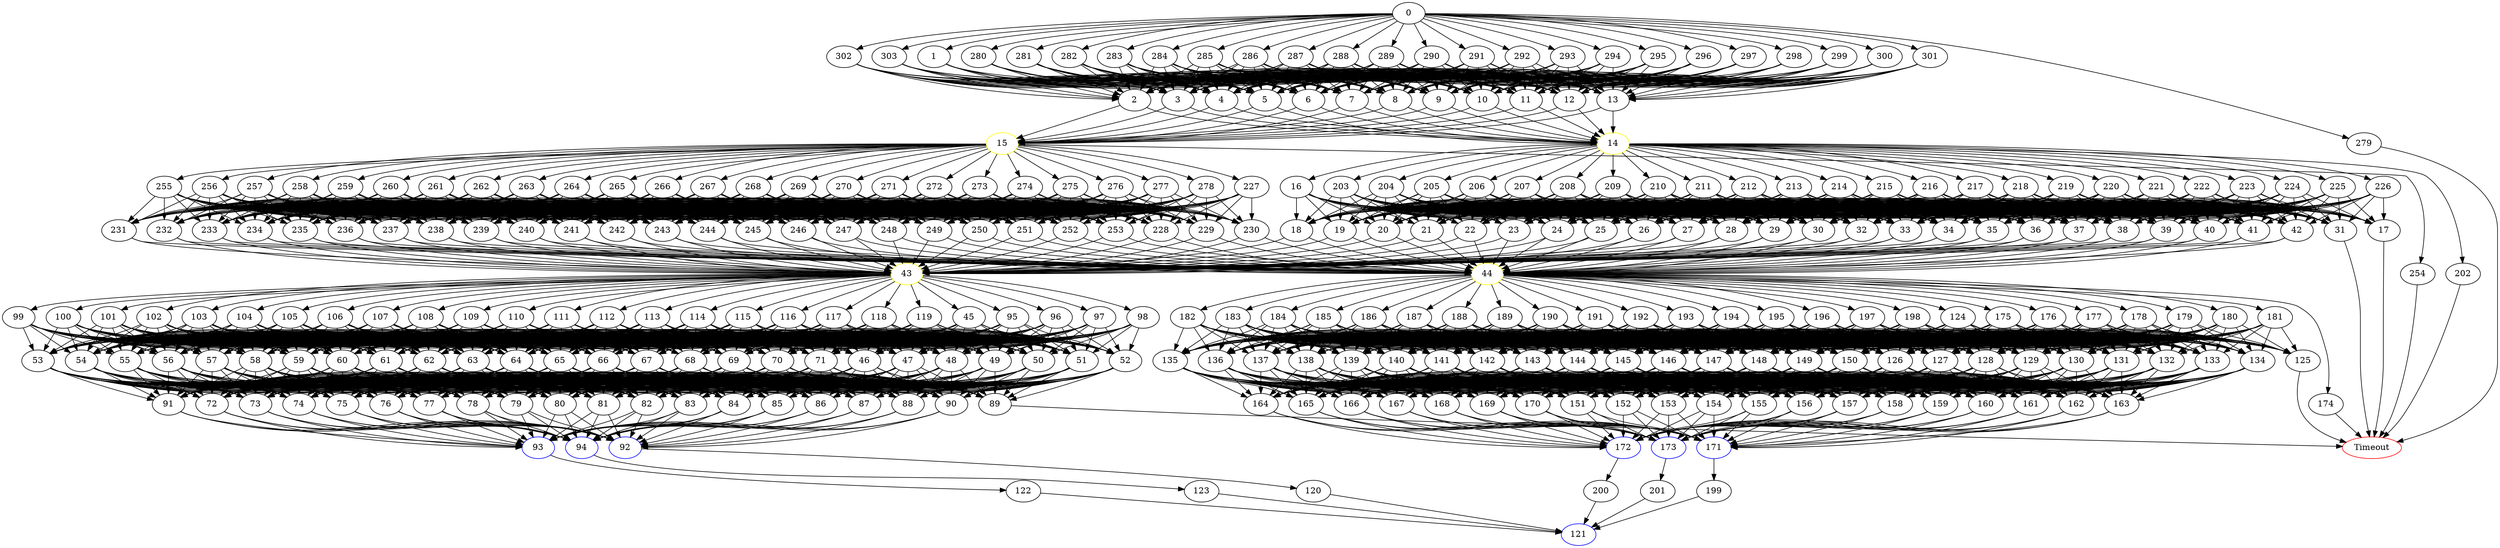 digraph G {
	0 -> 1;
	0 -> 279;
	0 -> 280;
	0 -> 281;
	0 -> 282;
	0 -> 283;
	0 -> 284;
	0 -> 285;
	0 -> 286;
	0 -> 287;
	0 -> 288;
	0 -> 289;
	0 -> 290;
	0 -> 291;
	0 -> 292;
	0 -> 293;
	0 -> 294;
	0 -> 295;
	0 -> 296;
	0 -> 297;
	0 -> 298;
	0 -> 299;
	0 -> 300;
	0 -> 301;
	0 -> 302;
	0 -> 303;
	1 -> 2;
	1 -> 3;
	1 -> 4;
	1 -> 5;
	1 -> 6;
	1 -> 7;
	1 -> 8;
	1 -> 9;
	1 -> 10;
	1 -> 11;
	1 -> 12;
	1 -> 13;
	2 -> "14";
14 [color=yellow];
	2 -> "15";
15 [color=yellow];
	3 -> "14";
14 [color=yellow];
	3 -> "15";
15 [color=yellow];
	4 -> "14";
14 [color=yellow];
	4 -> "15";
15 [color=yellow];
	5 -> "14";
14 [color=yellow];
	5 -> "15";
15 [color=yellow];
	6 -> "14";
14 [color=yellow];
	6 -> "15";
15 [color=yellow];
	7 -> "14";
14 [color=yellow];
	7 -> "15";
15 [color=yellow];
	8 -> "14";
14 [color=yellow];
	8 -> "15";
15 [color=yellow];
	9 -> "14";
14 [color=yellow];
	9 -> "15";
15 [color=yellow];
	10 -> "14";
14 [color=yellow];
	10 -> "15";
15 [color=yellow];
	11 -> "14";
14 [color=yellow];
	11 -> "15";
15 [color=yellow];
	12 -> "14";
14 [color=yellow];
	12 -> "15";
15 [color=yellow];
	13 -> "14";
14 [color=yellow];
	13 -> "15";
15 [color=yellow];
	14 -> 16;
	14 -> 202;
	14 -> 203;
	14 -> 204;
	14 -> 205;
	14 -> 206;
	14 -> 207;
	14 -> 208;
	14 -> 209;
	14 -> 210;
	14 -> 211;
	14 -> 212;
	14 -> 213;
	14 -> 214;
	14 -> 215;
	14 -> 216;
	14 -> 217;
	14 -> 218;
	14 -> 219;
	14 -> 220;
	14 -> 221;
	14 -> 222;
	14 -> 223;
	14 -> 224;
	14 -> 225;
	14 -> 226;
	15 -> 227;
	15 -> 254;
	15 -> 255;
	15 -> 256;
	15 -> 257;
	15 -> 258;
	15 -> 259;
	15 -> 260;
	15 -> 261;
	15 -> 262;
	15 -> 263;
	15 -> 264;
	15 -> 265;
	15 -> 266;
	15 -> 267;
	15 -> 268;
	15 -> 269;
	15 -> 270;
	15 -> 271;
	15 -> 272;
	15 -> 273;
	15 -> 274;
	15 -> 275;
	15 -> 276;
	15 -> 277;
	15 -> 278;
	16 -> 17;
	16 -> 18;
	16 -> 19;
	16 -> 20;
	16 -> 21;
	16 -> 22;
	16 -> 23;
	16 -> 24;
	16 -> 25;
	16 -> 26;
	16 -> 27;
	16 -> 28;
	16 -> 29;
	16 -> 30;
	16 -> 31;
	16 -> 32;
	16 -> 33;
	16 -> 34;
	16 -> 35;
	16 -> 36;
	16 -> 37;
	16 -> 38;
	16 -> 39;
	16 -> 40;
	16 -> 41;
	16 -> 42;
	17 -> "Timeout";
Timeout [color=red];
	18 -> "43";
43 [color=yellow];
	18 -> "44";
44 [color=yellow];
	19 -> "43";
43 [color=yellow];
	19 -> "44";
44 [color=yellow];
	20 -> "43";
43 [color=yellow];
	20 -> "44";
44 [color=yellow];
	21 -> "43";
43 [color=yellow];
	21 -> "44";
44 [color=yellow];
	22 -> "43";
43 [color=yellow];
	22 -> "44";
44 [color=yellow];
	23 -> "43";
43 [color=yellow];
	23 -> "44";
44 [color=yellow];
	24 -> "43";
43 [color=yellow];
	24 -> "44";
44 [color=yellow];
	25 -> "43";
43 [color=yellow];
	25 -> "44";
44 [color=yellow];
	26 -> "43";
43 [color=yellow];
	26 -> "44";
44 [color=yellow];
	27 -> "43";
43 [color=yellow];
	27 -> "44";
44 [color=yellow];
	28 -> "43";
43 [color=yellow];
	28 -> "44";
44 [color=yellow];
	29 -> "43";
43 [color=yellow];
	29 -> "44";
44 [color=yellow];
	30 -> "43";
43 [color=yellow];
	30 -> "44";
44 [color=yellow];
	31 -> "Timeout";
Timeout [color=red];
	32 -> "43";
43 [color=yellow];
	32 -> "44";
44 [color=yellow];
	33 -> "43";
43 [color=yellow];
	33 -> "44";
44 [color=yellow];
	34 -> "43";
43 [color=yellow];
	34 -> "44";
44 [color=yellow];
	35 -> "43";
43 [color=yellow];
	35 -> "44";
44 [color=yellow];
	36 -> "43";
43 [color=yellow];
	36 -> "44";
44 [color=yellow];
	37 -> "43";
43 [color=yellow];
	37 -> "44";
44 [color=yellow];
	38 -> "43";
43 [color=yellow];
	38 -> "44";
44 [color=yellow];
	39 -> "43";
43 [color=yellow];
	39 -> "44";
44 [color=yellow];
	40 -> "43";
43 [color=yellow];
	40 -> "44";
44 [color=yellow];
	41 -> "43";
43 [color=yellow];
	41 -> "44";
44 [color=yellow];
	42 -> "43";
43 [color=yellow];
	42 -> "44";
44 [color=yellow];
	43 -> 45;
	43 -> 95;
	43 -> 96;
	43 -> 97;
	43 -> 98;
	43 -> 99;
	43 -> 100;
	43 -> 101;
	43 -> 102;
	43 -> 103;
	43 -> 104;
	43 -> 105;
	43 -> 106;
	43 -> 107;
	43 -> 108;
	43 -> 109;
	43 -> 110;
	43 -> 111;
	43 -> 112;
	43 -> 113;
	43 -> 114;
	43 -> 115;
	43 -> 116;
	43 -> 117;
	43 -> 118;
	43 -> 119;
	44 -> 124;
	44 -> 174;
	44 -> 175;
	44 -> 176;
	44 -> 177;
	44 -> 178;
	44 -> 179;
	44 -> 180;
	44 -> 181;
	44 -> 182;
	44 -> 183;
	44 -> 184;
	44 -> 185;
	44 -> 186;
	44 -> 187;
	44 -> 188;
	44 -> 189;
	44 -> 190;
	44 -> 191;
	44 -> 192;
	44 -> 193;
	44 -> 194;
	44 -> 195;
	44 -> 196;
	44 -> 197;
	44 -> 198;
	45 -> 46;
	45 -> 47;
	45 -> 48;
	45 -> 49;
	45 -> 50;
	45 -> 51;
	45 -> 52;
	45 -> 53;
	45 -> 54;
	45 -> 55;
	45 -> 56;
	45 -> 57;
	45 -> 58;
	45 -> 59;
	45 -> 60;
	45 -> 61;
	45 -> 62;
	45 -> 63;
	45 -> 64;
	45 -> 65;
	45 -> 66;
	45 -> 67;
	45 -> 68;
	45 -> 69;
	45 -> 70;
	45 -> 71;
	46 -> 72;
	46 -> 73;
	46 -> 74;
	46 -> 75;
	46 -> 76;
	46 -> 77;
	46 -> 78;
	46 -> 79;
	46 -> 80;
	46 -> 81;
	46 -> 82;
	46 -> 83;
	46 -> 84;
	46 -> 85;
	46 -> 86;
	46 -> 87;
	46 -> 88;
	46 -> 89;
	46 -> 90;
	46 -> 91;
	47 -> 72;
	47 -> 73;
	47 -> 74;
	47 -> 75;
	47 -> 76;
	47 -> 77;
	47 -> 78;
	47 -> 79;
	47 -> 80;
	47 -> 81;
	47 -> 82;
	47 -> 83;
	47 -> 84;
	47 -> 85;
	47 -> 86;
	47 -> 87;
	47 -> 88;
	47 -> 89;
	47 -> 90;
	47 -> 91;
	48 -> 72;
	48 -> 73;
	48 -> 74;
	48 -> 75;
	48 -> 76;
	48 -> 77;
	48 -> 78;
	48 -> 79;
	48 -> 80;
	48 -> 81;
	48 -> 82;
	48 -> 83;
	48 -> 84;
	48 -> 85;
	48 -> 86;
	48 -> 87;
	48 -> 88;
	48 -> 89;
	48 -> 90;
	48 -> 91;
	49 -> 72;
	49 -> 73;
	49 -> 74;
	49 -> 75;
	49 -> 76;
	49 -> 77;
	49 -> 78;
	49 -> 79;
	49 -> 80;
	49 -> 81;
	49 -> 82;
	49 -> 83;
	49 -> 84;
	49 -> 85;
	49 -> 86;
	49 -> 87;
	49 -> 88;
	49 -> 89;
	49 -> 90;
	49 -> 91;
	50 -> 72;
	50 -> 73;
	50 -> 74;
	50 -> 75;
	50 -> 76;
	50 -> 77;
	50 -> 78;
	50 -> 79;
	50 -> 80;
	50 -> 81;
	50 -> 82;
	50 -> 83;
	50 -> 84;
	50 -> 85;
	50 -> 86;
	50 -> 87;
	50 -> 88;
	50 -> 89;
	50 -> 90;
	50 -> 91;
	51 -> 72;
	51 -> 73;
	51 -> 74;
	51 -> 75;
	51 -> 76;
	51 -> 77;
	51 -> 78;
	51 -> 79;
	51 -> 80;
	51 -> 81;
	51 -> 82;
	51 -> 83;
	51 -> 84;
	51 -> 85;
	51 -> 86;
	51 -> 87;
	51 -> 88;
	51 -> 89;
	51 -> 90;
	51 -> 91;
	52 -> 72;
	52 -> 73;
	52 -> 74;
	52 -> 75;
	52 -> 76;
	52 -> 77;
	52 -> 78;
	52 -> 79;
	52 -> 80;
	52 -> 81;
	52 -> 82;
	52 -> 83;
	52 -> 84;
	52 -> 85;
	52 -> 86;
	52 -> 87;
	52 -> 88;
	52 -> 89;
	52 -> 90;
	52 -> 91;
	53 -> 72;
	53 -> 73;
	53 -> 74;
	53 -> 75;
	53 -> 76;
	53 -> 77;
	53 -> 78;
	53 -> 79;
	53 -> 80;
	53 -> 81;
	53 -> 82;
	53 -> 83;
	53 -> 84;
	53 -> 85;
	53 -> 86;
	53 -> 87;
	53 -> 88;
	53 -> 89;
	53 -> 90;
	53 -> 91;
	54 -> 72;
	54 -> 73;
	54 -> 74;
	54 -> 75;
	54 -> 76;
	54 -> 77;
	54 -> 78;
	54 -> 79;
	54 -> 80;
	54 -> 81;
	54 -> 82;
	54 -> 83;
	54 -> 84;
	54 -> 85;
	54 -> 86;
	54 -> 87;
	54 -> 88;
	54 -> 89;
	54 -> 90;
	54 -> 91;
	55 -> 72;
	55 -> 73;
	55 -> 74;
	55 -> 75;
	55 -> 76;
	55 -> 77;
	55 -> 78;
	55 -> 79;
	55 -> 80;
	55 -> 81;
	55 -> 82;
	55 -> 83;
	55 -> 84;
	55 -> 85;
	55 -> 86;
	55 -> 87;
	55 -> 88;
	55 -> 89;
	55 -> 90;
	55 -> 91;
	56 -> 72;
	56 -> 73;
	56 -> 74;
	56 -> 75;
	56 -> 76;
	56 -> 77;
	56 -> 78;
	56 -> 79;
	56 -> 80;
	56 -> 81;
	56 -> 82;
	56 -> 83;
	56 -> 84;
	56 -> 85;
	56 -> 86;
	56 -> 87;
	56 -> 88;
	56 -> 89;
	56 -> 90;
	56 -> 91;
	57 -> 72;
	57 -> 73;
	57 -> 74;
	57 -> 75;
	57 -> 76;
	57 -> 77;
	57 -> 78;
	57 -> 79;
	57 -> 80;
	57 -> 81;
	57 -> 82;
	57 -> 83;
	57 -> 84;
	57 -> 85;
	57 -> 86;
	57 -> 87;
	57 -> 88;
	57 -> 89;
	57 -> 90;
	57 -> 91;
	58 -> 72;
	58 -> 73;
	58 -> 74;
	58 -> 75;
	58 -> 76;
	58 -> 77;
	58 -> 78;
	58 -> 79;
	58 -> 80;
	58 -> 81;
	58 -> 82;
	58 -> 83;
	58 -> 84;
	58 -> 85;
	58 -> 86;
	58 -> 87;
	58 -> 88;
	58 -> 89;
	58 -> 90;
	58 -> 91;
	59 -> 72;
	59 -> 73;
	59 -> 74;
	59 -> 75;
	59 -> 76;
	59 -> 77;
	59 -> 78;
	59 -> 79;
	59 -> 80;
	59 -> 81;
	59 -> 82;
	59 -> 83;
	59 -> 84;
	59 -> 85;
	59 -> 86;
	59 -> 87;
	59 -> 88;
	59 -> 89;
	59 -> 90;
	59 -> 91;
	60 -> 72;
	60 -> 73;
	60 -> 74;
	60 -> 75;
	60 -> 76;
	60 -> 77;
	60 -> 78;
	60 -> 79;
	60 -> 80;
	60 -> 81;
	60 -> 82;
	60 -> 83;
	60 -> 84;
	60 -> 85;
	60 -> 86;
	60 -> 87;
	60 -> 88;
	60 -> 89;
	60 -> 90;
	60 -> 91;
	61 -> 72;
	61 -> 73;
	61 -> 74;
	61 -> 75;
	61 -> 76;
	61 -> 77;
	61 -> 78;
	61 -> 79;
	61 -> 80;
	61 -> 81;
	61 -> 82;
	61 -> 83;
	61 -> 84;
	61 -> 85;
	61 -> 86;
	61 -> 87;
	61 -> 88;
	61 -> 89;
	61 -> 90;
	61 -> 91;
	62 -> 72;
	62 -> 73;
	62 -> 74;
	62 -> 75;
	62 -> 76;
	62 -> 77;
	62 -> 78;
	62 -> 79;
	62 -> 80;
	62 -> 81;
	62 -> 82;
	62 -> 83;
	62 -> 84;
	62 -> 85;
	62 -> 86;
	62 -> 87;
	62 -> 88;
	62 -> 89;
	62 -> 90;
	62 -> 91;
	63 -> 72;
	63 -> 73;
	63 -> 74;
	63 -> 75;
	63 -> 76;
	63 -> 77;
	63 -> 78;
	63 -> 79;
	63 -> 80;
	63 -> 81;
	63 -> 82;
	63 -> 83;
	63 -> 84;
	63 -> 85;
	63 -> 86;
	63 -> 87;
	63 -> 88;
	63 -> 89;
	63 -> 90;
	63 -> 91;
	64 -> 72;
	64 -> 73;
	64 -> 74;
	64 -> 75;
	64 -> 76;
	64 -> 77;
	64 -> 78;
	64 -> 79;
	64 -> 80;
	64 -> 81;
	64 -> 82;
	64 -> 83;
	64 -> 84;
	64 -> 85;
	64 -> 86;
	64 -> 87;
	64 -> 88;
	64 -> 89;
	64 -> 90;
	64 -> 91;
	65 -> 72;
	65 -> 73;
	65 -> 74;
	65 -> 75;
	65 -> 76;
	65 -> 77;
	65 -> 78;
	65 -> 79;
	65 -> 80;
	65 -> 81;
	65 -> 82;
	65 -> 83;
	65 -> 84;
	65 -> 85;
	65 -> 86;
	65 -> 87;
	65 -> 88;
	65 -> 89;
	65 -> 90;
	65 -> 91;
	66 -> 72;
	66 -> 73;
	66 -> 74;
	66 -> 75;
	66 -> 76;
	66 -> 77;
	66 -> 78;
	66 -> 79;
	66 -> 80;
	66 -> 81;
	66 -> 82;
	66 -> 83;
	66 -> 84;
	66 -> 85;
	66 -> 86;
	66 -> 87;
	66 -> 88;
	66 -> 89;
	66 -> 90;
	66 -> 91;
	67 -> 72;
	67 -> 73;
	67 -> 74;
	67 -> 75;
	67 -> 76;
	67 -> 77;
	67 -> 78;
	67 -> 79;
	67 -> 80;
	67 -> 81;
	67 -> 82;
	67 -> 83;
	67 -> 84;
	67 -> 85;
	67 -> 86;
	67 -> 87;
	67 -> 88;
	67 -> 89;
	67 -> 90;
	67 -> 91;
	68 -> 72;
	68 -> 73;
	68 -> 74;
	68 -> 75;
	68 -> 76;
	68 -> 77;
	68 -> 78;
	68 -> 79;
	68 -> 80;
	68 -> 81;
	68 -> 82;
	68 -> 83;
	68 -> 84;
	68 -> 85;
	68 -> 86;
	68 -> 87;
	68 -> 88;
	68 -> 89;
	68 -> 90;
	68 -> 91;
	69 -> 72;
	69 -> 73;
	69 -> 74;
	69 -> 75;
	69 -> 76;
	69 -> 77;
	69 -> 78;
	69 -> 79;
	69 -> 80;
	69 -> 81;
	69 -> 82;
	69 -> 83;
	69 -> 84;
	69 -> 85;
	69 -> 86;
	69 -> 87;
	69 -> 88;
	69 -> 89;
	69 -> 90;
	69 -> 91;
	70 -> 72;
	70 -> 73;
	70 -> 74;
	70 -> 75;
	70 -> 76;
	70 -> 77;
	70 -> 78;
	70 -> 79;
	70 -> 80;
	70 -> 81;
	70 -> 82;
	70 -> 83;
	70 -> 84;
	70 -> 85;
	70 -> 86;
	70 -> 87;
	70 -> 88;
	70 -> 89;
	70 -> 90;
	70 -> 91;
	71 -> 72;
	71 -> 73;
	71 -> 74;
	71 -> 75;
	71 -> 76;
	71 -> 77;
	71 -> 78;
	71 -> 79;
	71 -> 80;
	71 -> 81;
	71 -> 82;
	71 -> 83;
	71 -> 84;
	71 -> 85;
	71 -> 86;
	71 -> 87;
	71 -> 88;
	71 -> 89;
	71 -> 90;
	71 -> 91;
	72 -> "92";
92 [color=blue];
	72 -> "93";
93 [color=blue];
	72 -> "94";
94 [color=blue];
	73 -> "92";
92 [color=blue];
	73 -> "93";
93 [color=blue];
	73 -> "94";
94 [color=blue];
	74 -> "92";
92 [color=blue];
	74 -> "93";
93 [color=blue];
	74 -> "94";
94 [color=blue];
	75 -> "92";
92 [color=blue];
	75 -> "93";
93 [color=blue];
	75 -> "94";
94 [color=blue];
	76 -> "92";
92 [color=blue];
	76 -> "93";
93 [color=blue];
	76 -> "94";
94 [color=blue];
	77 -> "92";
92 [color=blue];
	77 -> "93";
93 [color=blue];
	77 -> "94";
94 [color=blue];
	78 -> "92";
92 [color=blue];
	78 -> "93";
93 [color=blue];
	78 -> "94";
94 [color=blue];
	79 -> "92";
92 [color=blue];
	79 -> "93";
93 [color=blue];
	79 -> "94";
94 [color=blue];
	80 -> "92";
92 [color=blue];
	80 -> "93";
93 [color=blue];
	80 -> "94";
94 [color=blue];
	81 -> "92";
92 [color=blue];
	81 -> "93";
93 [color=blue];
	81 -> "94";
94 [color=blue];
	82 -> "92";
92 [color=blue];
	82 -> "93";
93 [color=blue];
	82 -> "94";
94 [color=blue];
	83 -> "92";
92 [color=blue];
	83 -> "93";
93 [color=blue];
	83 -> "94";
94 [color=blue];
	84 -> "92";
92 [color=blue];
	84 -> "93";
93 [color=blue];
	84 -> "94";
94 [color=blue];
	85 -> "92";
92 [color=blue];
	85 -> "93";
93 [color=blue];
	85 -> "94";
94 [color=blue];
	86 -> "92";
92 [color=blue];
	86 -> "93";
93 [color=blue];
	86 -> "94";
94 [color=blue];
	87 -> "92";
92 [color=blue];
	87 -> "93";
93 [color=blue];
	87 -> "94";
94 [color=blue];
	88 -> "92";
92 [color=blue];
	88 -> "93";
93 [color=blue];
	88 -> "94";
94 [color=blue];
	89 -> "Timeout";
Timeout [color=red];
	90 -> "92";
92 [color=blue];
	90 -> "93";
93 [color=blue];
	90 -> "94";
94 [color=blue];
	91 -> "92";
92 [color=blue];
	91 -> "93";
93 [color=blue];
	91 -> "94";
94 [color=blue];
	92 -> 120;
	93 -> 122;
	94 -> 123;
	95 -> 46;
	95 -> 47;
	95 -> 48;
	95 -> 49;
	95 -> 50;
	95 -> 51;
	95 -> 52;
	95 -> 53;
	95 -> 54;
	95 -> 55;
	95 -> 56;
	95 -> 57;
	95 -> 58;
	95 -> 59;
	95 -> 60;
	95 -> 61;
	95 -> 62;
	95 -> 63;
	95 -> 64;
	95 -> 65;
	95 -> 66;
	95 -> 67;
	95 -> 68;
	95 -> 69;
	95 -> 70;
	95 -> 71;
	96 -> 46;
	96 -> 47;
	96 -> 48;
	96 -> 49;
	96 -> 50;
	96 -> 51;
	96 -> 52;
	96 -> 53;
	96 -> 54;
	96 -> 55;
	96 -> 56;
	96 -> 57;
	96 -> 58;
	96 -> 59;
	96 -> 60;
	96 -> 61;
	96 -> 62;
	96 -> 63;
	96 -> 64;
	96 -> 65;
	96 -> 66;
	96 -> 67;
	96 -> 68;
	96 -> 69;
	96 -> 70;
	96 -> 71;
	97 -> 46;
	97 -> 47;
	97 -> 48;
	97 -> 49;
	97 -> 50;
	97 -> 51;
	97 -> 52;
	97 -> 53;
	97 -> 54;
	97 -> 55;
	97 -> 56;
	97 -> 57;
	97 -> 58;
	97 -> 59;
	97 -> 60;
	97 -> 61;
	97 -> 62;
	97 -> 63;
	97 -> 64;
	97 -> 65;
	97 -> 66;
	97 -> 67;
	97 -> 68;
	97 -> 69;
	97 -> 70;
	97 -> 71;
	98 -> 46;
	98 -> 47;
	98 -> 48;
	98 -> 49;
	98 -> 50;
	98 -> 51;
	98 -> 52;
	98 -> 53;
	98 -> 54;
	98 -> 55;
	98 -> 56;
	98 -> 57;
	98 -> 58;
	98 -> 59;
	98 -> 60;
	98 -> 61;
	98 -> 62;
	98 -> 63;
	98 -> 64;
	98 -> 65;
	98 -> 66;
	98 -> 67;
	98 -> 68;
	98 -> 69;
	98 -> 70;
	98 -> 71;
	99 -> 46;
	99 -> 47;
	99 -> 48;
	99 -> 49;
	99 -> 50;
	99 -> 51;
	99 -> 52;
	99 -> 53;
	99 -> 54;
	99 -> 55;
	99 -> 56;
	99 -> 57;
	99 -> 58;
	99 -> 59;
	99 -> 60;
	99 -> 61;
	99 -> 62;
	99 -> 63;
	99 -> 64;
	99 -> 65;
	99 -> 66;
	99 -> 67;
	99 -> 68;
	99 -> 69;
	99 -> 70;
	99 -> 71;
	100 -> 46;
	100 -> 47;
	100 -> 48;
	100 -> 49;
	100 -> 50;
	100 -> 51;
	100 -> 52;
	100 -> 53;
	100 -> 54;
	100 -> 55;
	100 -> 56;
	100 -> 57;
	100 -> 58;
	100 -> 59;
	100 -> 60;
	100 -> 61;
	100 -> 62;
	100 -> 63;
	100 -> 64;
	100 -> 65;
	100 -> 66;
	100 -> 67;
	100 -> 68;
	100 -> 69;
	100 -> 70;
	100 -> 71;
	101 -> 46;
	101 -> 47;
	101 -> 48;
	101 -> 49;
	101 -> 50;
	101 -> 51;
	101 -> 52;
	101 -> 53;
	101 -> 54;
	101 -> 55;
	101 -> 56;
	101 -> 57;
	101 -> 58;
	101 -> 59;
	101 -> 60;
	101 -> 61;
	101 -> 62;
	101 -> 63;
	101 -> 64;
	101 -> 65;
	101 -> 66;
	101 -> 67;
	101 -> 68;
	101 -> 69;
	101 -> 70;
	101 -> 71;
	102 -> 46;
	102 -> 47;
	102 -> 48;
	102 -> 49;
	102 -> 50;
	102 -> 51;
	102 -> 52;
	102 -> 53;
	102 -> 54;
	102 -> 55;
	102 -> 56;
	102 -> 57;
	102 -> 58;
	102 -> 59;
	102 -> 60;
	102 -> 61;
	102 -> 62;
	102 -> 63;
	102 -> 64;
	102 -> 65;
	102 -> 66;
	102 -> 67;
	102 -> 68;
	102 -> 69;
	102 -> 70;
	102 -> 71;
	103 -> 46;
	103 -> 47;
	103 -> 48;
	103 -> 49;
	103 -> 50;
	103 -> 51;
	103 -> 52;
	103 -> 53;
	103 -> 54;
	103 -> 55;
	103 -> 56;
	103 -> 57;
	103 -> 58;
	103 -> 59;
	103 -> 60;
	103 -> 61;
	103 -> 62;
	103 -> 63;
	103 -> 64;
	103 -> 65;
	103 -> 66;
	103 -> 67;
	103 -> 68;
	103 -> 69;
	103 -> 70;
	103 -> 71;
	104 -> 46;
	104 -> 47;
	104 -> 48;
	104 -> 49;
	104 -> 50;
	104 -> 51;
	104 -> 52;
	104 -> 53;
	104 -> 54;
	104 -> 55;
	104 -> 56;
	104 -> 57;
	104 -> 58;
	104 -> 59;
	104 -> 60;
	104 -> 61;
	104 -> 62;
	104 -> 63;
	104 -> 64;
	104 -> 65;
	104 -> 66;
	104 -> 67;
	104 -> 68;
	104 -> 69;
	104 -> 70;
	104 -> 71;
	105 -> 46;
	105 -> 47;
	105 -> 48;
	105 -> 49;
	105 -> 50;
	105 -> 51;
	105 -> 52;
	105 -> 53;
	105 -> 54;
	105 -> 55;
	105 -> 56;
	105 -> 57;
	105 -> 58;
	105 -> 59;
	105 -> 60;
	105 -> 61;
	105 -> 62;
	105 -> 63;
	105 -> 64;
	105 -> 65;
	105 -> 66;
	105 -> 67;
	105 -> 68;
	105 -> 69;
	105 -> 70;
	105 -> 71;
	106 -> 46;
	106 -> 47;
	106 -> 48;
	106 -> 49;
	106 -> 50;
	106 -> 51;
	106 -> 52;
	106 -> 53;
	106 -> 54;
	106 -> 55;
	106 -> 56;
	106 -> 57;
	106 -> 58;
	106 -> 59;
	106 -> 60;
	106 -> 61;
	106 -> 62;
	106 -> 63;
	106 -> 64;
	106 -> 65;
	106 -> 66;
	106 -> 67;
	106 -> 68;
	106 -> 69;
	106 -> 70;
	106 -> 71;
	107 -> 46;
	107 -> 47;
	107 -> 48;
	107 -> 49;
	107 -> 50;
	107 -> 51;
	107 -> 52;
	107 -> 53;
	107 -> 54;
	107 -> 55;
	107 -> 56;
	107 -> 57;
	107 -> 58;
	107 -> 59;
	107 -> 60;
	107 -> 61;
	107 -> 62;
	107 -> 63;
	107 -> 64;
	107 -> 65;
	107 -> 66;
	107 -> 67;
	107 -> 68;
	107 -> 69;
	107 -> 70;
	107 -> 71;
	108 -> 46;
	108 -> 47;
	108 -> 48;
	108 -> 49;
	108 -> 50;
	108 -> 51;
	108 -> 52;
	108 -> 53;
	108 -> 54;
	108 -> 55;
	108 -> 56;
	108 -> 57;
	108 -> 58;
	108 -> 59;
	108 -> 60;
	108 -> 61;
	108 -> 62;
	108 -> 63;
	108 -> 64;
	108 -> 65;
	108 -> 66;
	108 -> 67;
	108 -> 68;
	108 -> 69;
	108 -> 70;
	108 -> 71;
	109 -> 46;
	109 -> 47;
	109 -> 48;
	109 -> 49;
	109 -> 50;
	109 -> 51;
	109 -> 52;
	109 -> 53;
	109 -> 54;
	109 -> 55;
	109 -> 56;
	109 -> 57;
	109 -> 58;
	109 -> 59;
	109 -> 60;
	109 -> 61;
	109 -> 62;
	109 -> 63;
	109 -> 64;
	109 -> 65;
	109 -> 66;
	109 -> 67;
	109 -> 68;
	109 -> 69;
	109 -> 70;
	109 -> 71;
	110 -> 46;
	110 -> 47;
	110 -> 48;
	110 -> 49;
	110 -> 50;
	110 -> 51;
	110 -> 52;
	110 -> 53;
	110 -> 54;
	110 -> 55;
	110 -> 56;
	110 -> 57;
	110 -> 58;
	110 -> 59;
	110 -> 60;
	110 -> 61;
	110 -> 62;
	110 -> 63;
	110 -> 64;
	110 -> 65;
	110 -> 66;
	110 -> 67;
	110 -> 68;
	110 -> 69;
	110 -> 70;
	110 -> 71;
	111 -> 46;
	111 -> 47;
	111 -> 48;
	111 -> 49;
	111 -> 50;
	111 -> 51;
	111 -> 52;
	111 -> 53;
	111 -> 54;
	111 -> 55;
	111 -> 56;
	111 -> 57;
	111 -> 58;
	111 -> 59;
	111 -> 60;
	111 -> 61;
	111 -> 62;
	111 -> 63;
	111 -> 64;
	111 -> 65;
	111 -> 66;
	111 -> 67;
	111 -> 68;
	111 -> 69;
	111 -> 70;
	111 -> 71;
	112 -> 46;
	112 -> 47;
	112 -> 48;
	112 -> 49;
	112 -> 50;
	112 -> 51;
	112 -> 52;
	112 -> 53;
	112 -> 54;
	112 -> 55;
	112 -> 56;
	112 -> 57;
	112 -> 58;
	112 -> 59;
	112 -> 60;
	112 -> 61;
	112 -> 62;
	112 -> 63;
	112 -> 64;
	112 -> 65;
	112 -> 66;
	112 -> 67;
	112 -> 68;
	112 -> 69;
	112 -> 70;
	112 -> 71;
	113 -> 46;
	113 -> 47;
	113 -> 48;
	113 -> 49;
	113 -> 50;
	113 -> 51;
	113 -> 52;
	113 -> 53;
	113 -> 54;
	113 -> 55;
	113 -> 56;
	113 -> 57;
	113 -> 58;
	113 -> 59;
	113 -> 60;
	113 -> 61;
	113 -> 62;
	113 -> 63;
	113 -> 64;
	113 -> 65;
	113 -> 66;
	113 -> 67;
	113 -> 68;
	113 -> 69;
	113 -> 70;
	113 -> 71;
	114 -> 46;
	114 -> 47;
	114 -> 48;
	114 -> 49;
	114 -> 50;
	114 -> 51;
	114 -> 52;
	114 -> 53;
	114 -> 54;
	114 -> 55;
	114 -> 56;
	114 -> 57;
	114 -> 58;
	114 -> 59;
	114 -> 60;
	114 -> 61;
	114 -> 62;
	114 -> 63;
	114 -> 64;
	114 -> 65;
	114 -> 66;
	114 -> 67;
	114 -> 68;
	114 -> 69;
	114 -> 70;
	114 -> 71;
	115 -> 46;
	115 -> 47;
	115 -> 48;
	115 -> 49;
	115 -> 50;
	115 -> 51;
	115 -> 52;
	115 -> 53;
	115 -> 54;
	115 -> 55;
	115 -> 56;
	115 -> 57;
	115 -> 58;
	115 -> 59;
	115 -> 60;
	115 -> 61;
	115 -> 62;
	115 -> 63;
	115 -> 64;
	115 -> 65;
	115 -> 66;
	115 -> 67;
	115 -> 68;
	115 -> 69;
	115 -> 70;
	115 -> 71;
	116 -> 46;
	116 -> 47;
	116 -> 48;
	116 -> 49;
	116 -> 50;
	116 -> 51;
	116 -> 52;
	116 -> 53;
	116 -> 54;
	116 -> 55;
	116 -> 56;
	116 -> 57;
	116 -> 58;
	116 -> 59;
	116 -> 60;
	116 -> 61;
	116 -> 62;
	116 -> 63;
	116 -> 64;
	116 -> 65;
	116 -> 66;
	116 -> 67;
	116 -> 68;
	116 -> 69;
	116 -> 70;
	116 -> 71;
	117 -> 46;
	117 -> 47;
	117 -> 48;
	117 -> 49;
	117 -> 50;
	117 -> 51;
	117 -> 52;
	117 -> 53;
	117 -> 54;
	117 -> 55;
	117 -> 56;
	117 -> 57;
	117 -> 58;
	117 -> 59;
	117 -> 60;
	117 -> 61;
	117 -> 62;
	117 -> 63;
	117 -> 64;
	117 -> 65;
	117 -> 66;
	117 -> 67;
	117 -> 68;
	117 -> 69;
	117 -> 70;
	117 -> 71;
	118 -> 46;
	118 -> 47;
	118 -> 48;
	118 -> 49;
	118 -> 50;
	118 -> 51;
	118 -> 52;
	118 -> 53;
	118 -> 54;
	118 -> 55;
	118 -> 56;
	118 -> 57;
	118 -> 58;
	118 -> 59;
	118 -> 60;
	118 -> 61;
	118 -> 62;
	118 -> 63;
	118 -> 64;
	118 -> 65;
	118 -> 66;
	118 -> 67;
	118 -> 68;
	118 -> 69;
	118 -> 70;
	118 -> 71;
	119 -> 46;
	119 -> 47;
	119 -> 48;
	119 -> 49;
	119 -> 50;
	119 -> 51;
	119 -> 52;
	119 -> 53;
	119 -> 54;
	119 -> 55;
	119 -> 56;
	119 -> 57;
	119 -> 58;
	119 -> 59;
	119 -> 60;
	119 -> 61;
	119 -> 62;
	119 -> 63;
	119 -> 64;
	119 -> 65;
	119 -> 66;
	119 -> 67;
	119 -> 68;
	119 -> 69;
	119 -> 70;
	119 -> 71;
	120 -> "121";
121 [color=blue];
	122 -> "121";
121 [color=blue];
	123 -> "121";
121 [color=blue];
	124 -> 125;
	124 -> 126;
	124 -> 127;
	124 -> 128;
	124 -> 129;
	124 -> 130;
	124 -> 131;
	124 -> 132;
	124 -> 133;
	124 -> 134;
	124 -> 135;
	124 -> 136;
	124 -> 137;
	124 -> 138;
	124 -> 139;
	124 -> 140;
	124 -> 141;
	124 -> 142;
	124 -> 143;
	124 -> 144;
	124 -> 145;
	124 -> 146;
	124 -> 147;
	124 -> 148;
	124 -> 149;
	124 -> 150;
	125 -> "Timeout";
Timeout [color=red];
	126 -> 151;
	126 -> 152;
	126 -> 153;
	126 -> 154;
	126 -> 155;
	126 -> 156;
	126 -> 157;
	126 -> 158;
	126 -> 159;
	126 -> 160;
	126 -> 161;
	126 -> 162;
	126 -> 163;
	126 -> 164;
	126 -> 165;
	126 -> 166;
	126 -> 167;
	126 -> 168;
	126 -> 169;
	126 -> 170;
	127 -> 151;
	127 -> 152;
	127 -> 153;
	127 -> 154;
	127 -> 155;
	127 -> 156;
	127 -> 157;
	127 -> 158;
	127 -> 159;
	127 -> 160;
	127 -> 161;
	127 -> 162;
	127 -> 163;
	127 -> 164;
	127 -> 165;
	127 -> 166;
	127 -> 167;
	127 -> 168;
	127 -> 169;
	127 -> 170;
	128 -> 151;
	128 -> 152;
	128 -> 153;
	128 -> 154;
	128 -> 155;
	128 -> 156;
	128 -> 157;
	128 -> 158;
	128 -> 159;
	128 -> 160;
	128 -> 161;
	128 -> 162;
	128 -> 163;
	128 -> 164;
	128 -> 165;
	128 -> 166;
	128 -> 167;
	128 -> 168;
	128 -> 169;
	128 -> 170;
	129 -> 151;
	129 -> 152;
	129 -> 153;
	129 -> 154;
	129 -> 155;
	129 -> 156;
	129 -> 157;
	129 -> 158;
	129 -> 159;
	129 -> 160;
	129 -> 161;
	129 -> 162;
	129 -> 163;
	129 -> 164;
	129 -> 165;
	129 -> 166;
	129 -> 167;
	129 -> 168;
	129 -> 169;
	129 -> 170;
	130 -> 151;
	130 -> 152;
	130 -> 153;
	130 -> 154;
	130 -> 155;
	130 -> 156;
	130 -> 157;
	130 -> 158;
	130 -> 159;
	130 -> 160;
	130 -> 161;
	130 -> 162;
	130 -> 163;
	130 -> 164;
	130 -> 165;
	130 -> 166;
	130 -> 167;
	130 -> 168;
	130 -> 169;
	130 -> 170;
	131 -> 151;
	131 -> 152;
	131 -> 153;
	131 -> 154;
	131 -> 155;
	131 -> 156;
	131 -> 157;
	131 -> 158;
	131 -> 159;
	131 -> 160;
	131 -> 161;
	131 -> 162;
	131 -> 163;
	131 -> 164;
	131 -> 165;
	131 -> 166;
	131 -> 167;
	131 -> 168;
	131 -> 169;
	131 -> 170;
	132 -> 151;
	132 -> 152;
	132 -> 153;
	132 -> 154;
	132 -> 155;
	132 -> 156;
	132 -> 157;
	132 -> 158;
	132 -> 159;
	132 -> 160;
	132 -> 161;
	132 -> 162;
	132 -> 163;
	132 -> 164;
	132 -> 165;
	132 -> 166;
	132 -> 167;
	132 -> 168;
	132 -> 169;
	132 -> 170;
	133 -> 151;
	133 -> 152;
	133 -> 153;
	133 -> 154;
	133 -> 155;
	133 -> 156;
	133 -> 157;
	133 -> 158;
	133 -> 159;
	133 -> 160;
	133 -> 161;
	133 -> 162;
	133 -> 163;
	133 -> 164;
	133 -> 165;
	133 -> 166;
	133 -> 167;
	133 -> 168;
	133 -> 169;
	133 -> 170;
	134 -> 151;
	134 -> 152;
	134 -> 153;
	134 -> 154;
	134 -> 155;
	134 -> 156;
	134 -> 157;
	134 -> 158;
	134 -> 159;
	134 -> 160;
	134 -> 161;
	134 -> 162;
	134 -> 163;
	134 -> 164;
	134 -> 165;
	134 -> 166;
	134 -> 167;
	134 -> 168;
	134 -> 169;
	134 -> 170;
	135 -> 151;
	135 -> 152;
	135 -> 153;
	135 -> 154;
	135 -> 155;
	135 -> 156;
	135 -> 157;
	135 -> 158;
	135 -> 159;
	135 -> 160;
	135 -> 161;
	135 -> 162;
	135 -> 163;
	135 -> 164;
	135 -> 165;
	135 -> 166;
	135 -> 167;
	135 -> 168;
	135 -> 169;
	135 -> 170;
	136 -> 151;
	136 -> 152;
	136 -> 153;
	136 -> 154;
	136 -> 155;
	136 -> 156;
	136 -> 157;
	136 -> 158;
	136 -> 159;
	136 -> 160;
	136 -> 161;
	136 -> 162;
	136 -> 163;
	136 -> 164;
	136 -> 165;
	136 -> 166;
	136 -> 167;
	136 -> 168;
	136 -> 169;
	136 -> 170;
	137 -> 151;
	137 -> 152;
	137 -> 153;
	137 -> 154;
	137 -> 155;
	137 -> 156;
	137 -> 157;
	137 -> 158;
	137 -> 159;
	137 -> 160;
	137 -> 161;
	137 -> 162;
	137 -> 163;
	137 -> 164;
	137 -> 165;
	137 -> 166;
	137 -> 167;
	137 -> 168;
	137 -> 169;
	137 -> 170;
	138 -> 151;
	138 -> 152;
	138 -> 153;
	138 -> 154;
	138 -> 155;
	138 -> 156;
	138 -> 157;
	138 -> 158;
	138 -> 159;
	138 -> 160;
	138 -> 161;
	138 -> 162;
	138 -> 163;
	138 -> 164;
	138 -> 165;
	138 -> 166;
	138 -> 167;
	138 -> 168;
	138 -> 169;
	138 -> 170;
	139 -> 151;
	139 -> 152;
	139 -> 153;
	139 -> 154;
	139 -> 155;
	139 -> 156;
	139 -> 157;
	139 -> 158;
	139 -> 159;
	139 -> 160;
	139 -> 161;
	139 -> 162;
	139 -> 163;
	139 -> 164;
	139 -> 165;
	139 -> 166;
	139 -> 167;
	139 -> 168;
	139 -> 169;
	139 -> 170;
	140 -> 151;
	140 -> 152;
	140 -> 153;
	140 -> 154;
	140 -> 155;
	140 -> 156;
	140 -> 157;
	140 -> 158;
	140 -> 159;
	140 -> 160;
	140 -> 161;
	140 -> 162;
	140 -> 163;
	140 -> 164;
	140 -> 165;
	140 -> 166;
	140 -> 167;
	140 -> 168;
	140 -> 169;
	140 -> 170;
	141 -> 151;
	141 -> 152;
	141 -> 153;
	141 -> 154;
	141 -> 155;
	141 -> 156;
	141 -> 157;
	141 -> 158;
	141 -> 159;
	141 -> 160;
	141 -> 161;
	141 -> 162;
	141 -> 163;
	141 -> 164;
	141 -> 165;
	141 -> 166;
	141 -> 167;
	141 -> 168;
	141 -> 169;
	141 -> 170;
	142 -> 151;
	142 -> 152;
	142 -> 153;
	142 -> 154;
	142 -> 155;
	142 -> 156;
	142 -> 157;
	142 -> 158;
	142 -> 159;
	142 -> 160;
	142 -> 161;
	142 -> 162;
	142 -> 163;
	142 -> 164;
	142 -> 165;
	142 -> 166;
	142 -> 167;
	142 -> 168;
	142 -> 169;
	142 -> 170;
	143 -> 151;
	143 -> 152;
	143 -> 153;
	143 -> 154;
	143 -> 155;
	143 -> 156;
	143 -> 157;
	143 -> 158;
	143 -> 159;
	143 -> 160;
	143 -> 161;
	143 -> 162;
	143 -> 163;
	143 -> 164;
	143 -> 165;
	143 -> 166;
	143 -> 167;
	143 -> 168;
	143 -> 169;
	143 -> 170;
	144 -> 151;
	144 -> 152;
	144 -> 153;
	144 -> 154;
	144 -> 155;
	144 -> 156;
	144 -> 157;
	144 -> 158;
	144 -> 159;
	144 -> 160;
	144 -> 161;
	144 -> 162;
	144 -> 163;
	144 -> 164;
	144 -> 165;
	144 -> 166;
	144 -> 167;
	144 -> 168;
	144 -> 169;
	144 -> 170;
	145 -> 151;
	145 -> 152;
	145 -> 153;
	145 -> 154;
	145 -> 155;
	145 -> 156;
	145 -> 157;
	145 -> 158;
	145 -> 159;
	145 -> 160;
	145 -> 161;
	145 -> 162;
	145 -> 163;
	145 -> 164;
	145 -> 165;
	145 -> 166;
	145 -> 167;
	145 -> 168;
	145 -> 169;
	145 -> 170;
	146 -> 151;
	146 -> 152;
	146 -> 153;
	146 -> 154;
	146 -> 155;
	146 -> 156;
	146 -> 157;
	146 -> 158;
	146 -> 159;
	146 -> 160;
	146 -> 161;
	146 -> 162;
	146 -> 163;
	146 -> 164;
	146 -> 165;
	146 -> 166;
	146 -> 167;
	146 -> 168;
	146 -> 169;
	146 -> 170;
	147 -> 151;
	147 -> 152;
	147 -> 153;
	147 -> 154;
	147 -> 155;
	147 -> 156;
	147 -> 157;
	147 -> 158;
	147 -> 159;
	147 -> 160;
	147 -> 161;
	147 -> 162;
	147 -> 163;
	147 -> 164;
	147 -> 165;
	147 -> 166;
	147 -> 167;
	147 -> 168;
	147 -> 169;
	147 -> 170;
	148 -> 151;
	148 -> 152;
	148 -> 153;
	148 -> 154;
	148 -> 155;
	148 -> 156;
	148 -> 157;
	148 -> 158;
	148 -> 159;
	148 -> 160;
	148 -> 161;
	148 -> 162;
	148 -> 163;
	148 -> 164;
	148 -> 165;
	148 -> 166;
	148 -> 167;
	148 -> 168;
	148 -> 169;
	148 -> 170;
	149 -> 151;
	149 -> 152;
	149 -> 153;
	149 -> 154;
	149 -> 155;
	149 -> 156;
	149 -> 157;
	149 -> 158;
	149 -> 159;
	149 -> 160;
	149 -> 161;
	149 -> 162;
	149 -> 163;
	149 -> 164;
	149 -> 165;
	149 -> 166;
	149 -> 167;
	149 -> 168;
	149 -> 169;
	149 -> 170;
	150 -> 151;
	150 -> 152;
	150 -> 153;
	150 -> 154;
	150 -> 155;
	150 -> 156;
	150 -> 157;
	150 -> 158;
	150 -> 159;
	150 -> 160;
	150 -> 161;
	150 -> 162;
	150 -> 163;
	150 -> 164;
	150 -> 165;
	150 -> 166;
	150 -> 167;
	150 -> 168;
	150 -> 169;
	150 -> 170;
	151 -> "171";
171 [color=blue];
	151 -> "172";
172 [color=blue];
	151 -> "173";
173 [color=blue];
	152 -> "171";
171 [color=blue];
	152 -> "172";
172 [color=blue];
	152 -> "173";
173 [color=blue];
	153 -> "171";
171 [color=blue];
	153 -> "172";
172 [color=blue];
	153 -> "173";
173 [color=blue];
	154 -> "171";
171 [color=blue];
	154 -> "172";
172 [color=blue];
	154 -> "173";
173 [color=blue];
	155 -> "171";
171 [color=blue];
	155 -> "172";
172 [color=blue];
	155 -> "173";
173 [color=blue];
	156 -> "171";
171 [color=blue];
	156 -> "172";
172 [color=blue];
	156 -> "173";
173 [color=blue];
	157 -> "171";
171 [color=blue];
	157 -> "172";
172 [color=blue];
	157 -> "173";
173 [color=blue];
	158 -> "171";
171 [color=blue];
	158 -> "172";
172 [color=blue];
	158 -> "173";
173 [color=blue];
	159 -> "171";
171 [color=blue];
	159 -> "172";
172 [color=blue];
	159 -> "173";
173 [color=blue];
	160 -> "171";
171 [color=blue];
	160 -> "172";
172 [color=blue];
	160 -> "173";
173 [color=blue];
	161 -> "171";
171 [color=blue];
	161 -> "172";
172 [color=blue];
	161 -> "173";
173 [color=blue];
	162 -> "171";
171 [color=blue];
	162 -> "172";
172 [color=blue];
	162 -> "173";
173 [color=blue];
	163 -> "171";
171 [color=blue];
	163 -> "172";
172 [color=blue];
	163 -> "173";
173 [color=blue];
	164 -> "171";
171 [color=blue];
	164 -> "172";
172 [color=blue];
	164 -> "173";
173 [color=blue];
	165 -> "171";
171 [color=blue];
	165 -> "172";
172 [color=blue];
	165 -> "173";
173 [color=blue];
	166 -> "171";
171 [color=blue];
	166 -> "172";
172 [color=blue];
	166 -> "173";
173 [color=blue];
	167 -> "171";
171 [color=blue];
	167 -> "172";
172 [color=blue];
	167 -> "173";
173 [color=blue];
	168 -> "171";
171 [color=blue];
	168 -> "172";
172 [color=blue];
	168 -> "173";
173 [color=blue];
	169 -> "171";
171 [color=blue];
	169 -> "172";
172 [color=blue];
	169 -> "173";
173 [color=blue];
	170 -> "171";
171 [color=blue];
	170 -> "172";
172 [color=blue];
	170 -> "173";
173 [color=blue];
	171 -> 199;
	172 -> 200;
	173 -> 201;
	174 -> "Timeout";
Timeout [color=red];
	175 -> 125;
	175 -> 126;
	175 -> 127;
	175 -> 128;
	175 -> 129;
	175 -> 130;
	175 -> 131;
	175 -> 132;
	175 -> 133;
	175 -> 134;
	175 -> 135;
	175 -> 136;
	175 -> 137;
	175 -> 138;
	175 -> 139;
	175 -> 140;
	175 -> 141;
	175 -> 142;
	175 -> 143;
	175 -> 144;
	175 -> 145;
	175 -> 146;
	175 -> 147;
	175 -> 148;
	175 -> 149;
	175 -> 150;
	176 -> 125;
	176 -> 126;
	176 -> 127;
	176 -> 128;
	176 -> 129;
	176 -> 130;
	176 -> 131;
	176 -> 132;
	176 -> 133;
	176 -> 134;
	176 -> 135;
	176 -> 136;
	176 -> 137;
	176 -> 138;
	176 -> 139;
	176 -> 140;
	176 -> 141;
	176 -> 142;
	176 -> 143;
	176 -> 144;
	176 -> 145;
	176 -> 146;
	176 -> 147;
	176 -> 148;
	176 -> 149;
	176 -> 150;
	177 -> 125;
	177 -> 126;
	177 -> 127;
	177 -> 128;
	177 -> 129;
	177 -> 130;
	177 -> 131;
	177 -> 132;
	177 -> 133;
	177 -> 134;
	177 -> 135;
	177 -> 136;
	177 -> 137;
	177 -> 138;
	177 -> 139;
	177 -> 140;
	177 -> 141;
	177 -> 142;
	177 -> 143;
	177 -> 144;
	177 -> 145;
	177 -> 146;
	177 -> 147;
	177 -> 148;
	177 -> 149;
	177 -> 150;
	178 -> 125;
	178 -> 126;
	178 -> 127;
	178 -> 128;
	178 -> 129;
	178 -> 130;
	178 -> 131;
	178 -> 132;
	178 -> 133;
	178 -> 134;
	178 -> 135;
	178 -> 136;
	178 -> 137;
	178 -> 138;
	178 -> 139;
	178 -> 140;
	178 -> 141;
	178 -> 142;
	178 -> 143;
	178 -> 144;
	178 -> 145;
	178 -> 146;
	178 -> 147;
	178 -> 148;
	178 -> 149;
	178 -> 150;
	179 -> 125;
	179 -> 126;
	179 -> 127;
	179 -> 128;
	179 -> 129;
	179 -> 130;
	179 -> 131;
	179 -> 132;
	179 -> 133;
	179 -> 134;
	179 -> 135;
	179 -> 136;
	179 -> 137;
	179 -> 138;
	179 -> 139;
	179 -> 140;
	179 -> 141;
	179 -> 142;
	179 -> 143;
	179 -> 144;
	179 -> 145;
	179 -> 146;
	179 -> 147;
	179 -> 148;
	179 -> 149;
	179 -> 150;
	180 -> 125;
	180 -> 126;
	180 -> 127;
	180 -> 128;
	180 -> 129;
	180 -> 130;
	180 -> 131;
	180 -> 132;
	180 -> 133;
	180 -> 134;
	180 -> 135;
	180 -> 136;
	180 -> 137;
	180 -> 138;
	180 -> 139;
	180 -> 140;
	180 -> 141;
	180 -> 142;
	180 -> 143;
	180 -> 144;
	180 -> 145;
	180 -> 146;
	180 -> 147;
	180 -> 148;
	180 -> 149;
	180 -> 150;
	181 -> 125;
	181 -> 126;
	181 -> 127;
	181 -> 128;
	181 -> 129;
	181 -> 130;
	181 -> 131;
	181 -> 132;
	181 -> 133;
	181 -> 134;
	181 -> 135;
	181 -> 136;
	181 -> 137;
	181 -> 138;
	181 -> 139;
	181 -> 140;
	181 -> 141;
	181 -> 142;
	181 -> 143;
	181 -> 144;
	181 -> 145;
	181 -> 146;
	181 -> 147;
	181 -> 148;
	181 -> 149;
	181 -> 150;
	182 -> 125;
	182 -> 126;
	182 -> 127;
	182 -> 128;
	182 -> 129;
	182 -> 130;
	182 -> 131;
	182 -> 132;
	182 -> 133;
	182 -> 134;
	182 -> 135;
	182 -> 136;
	182 -> 137;
	182 -> 138;
	182 -> 139;
	182 -> 140;
	182 -> 141;
	182 -> 142;
	182 -> 143;
	182 -> 144;
	182 -> 145;
	182 -> 146;
	182 -> 147;
	182 -> 148;
	182 -> 149;
	182 -> 150;
	183 -> 125;
	183 -> 126;
	183 -> 127;
	183 -> 128;
	183 -> 129;
	183 -> 130;
	183 -> 131;
	183 -> 132;
	183 -> 133;
	183 -> 134;
	183 -> 135;
	183 -> 136;
	183 -> 137;
	183 -> 138;
	183 -> 139;
	183 -> 140;
	183 -> 141;
	183 -> 142;
	183 -> 143;
	183 -> 144;
	183 -> 145;
	183 -> 146;
	183 -> 147;
	183 -> 148;
	183 -> 149;
	183 -> 150;
	184 -> 125;
	184 -> 126;
	184 -> 127;
	184 -> 128;
	184 -> 129;
	184 -> 130;
	184 -> 131;
	184 -> 132;
	184 -> 133;
	184 -> 134;
	184 -> 135;
	184 -> 136;
	184 -> 137;
	184 -> 138;
	184 -> 139;
	184 -> 140;
	184 -> 141;
	184 -> 142;
	184 -> 143;
	184 -> 144;
	184 -> 145;
	184 -> 146;
	184 -> 147;
	184 -> 148;
	184 -> 149;
	184 -> 150;
	185 -> 125;
	185 -> 126;
	185 -> 127;
	185 -> 128;
	185 -> 129;
	185 -> 130;
	185 -> 131;
	185 -> 132;
	185 -> 133;
	185 -> 134;
	185 -> 135;
	185 -> 136;
	185 -> 137;
	185 -> 138;
	185 -> 139;
	185 -> 140;
	185 -> 141;
	185 -> 142;
	185 -> 143;
	185 -> 144;
	185 -> 145;
	185 -> 146;
	185 -> 147;
	185 -> 148;
	185 -> 149;
	185 -> 150;
	186 -> 125;
	186 -> 126;
	186 -> 127;
	186 -> 128;
	186 -> 129;
	186 -> 130;
	186 -> 131;
	186 -> 132;
	186 -> 133;
	186 -> 134;
	186 -> 135;
	186 -> 136;
	186 -> 137;
	186 -> 138;
	186 -> 139;
	186 -> 140;
	186 -> 141;
	186 -> 142;
	186 -> 143;
	186 -> 144;
	186 -> 145;
	186 -> 146;
	186 -> 147;
	186 -> 148;
	186 -> 149;
	186 -> 150;
	187 -> 125;
	187 -> 126;
	187 -> 127;
	187 -> 128;
	187 -> 129;
	187 -> 130;
	187 -> 131;
	187 -> 132;
	187 -> 133;
	187 -> 134;
	187 -> 135;
	187 -> 136;
	187 -> 137;
	187 -> 138;
	187 -> 139;
	187 -> 140;
	187 -> 141;
	187 -> 142;
	187 -> 143;
	187 -> 144;
	187 -> 145;
	187 -> 146;
	187 -> 147;
	187 -> 148;
	187 -> 149;
	187 -> 150;
	188 -> 125;
	188 -> 126;
	188 -> 127;
	188 -> 128;
	188 -> 129;
	188 -> 130;
	188 -> 131;
	188 -> 132;
	188 -> 133;
	188 -> 134;
	188 -> 135;
	188 -> 136;
	188 -> 137;
	188 -> 138;
	188 -> 139;
	188 -> 140;
	188 -> 141;
	188 -> 142;
	188 -> 143;
	188 -> 144;
	188 -> 145;
	188 -> 146;
	188 -> 147;
	188 -> 148;
	188 -> 149;
	188 -> 150;
	189 -> 125;
	189 -> 126;
	189 -> 127;
	189 -> 128;
	189 -> 129;
	189 -> 130;
	189 -> 131;
	189 -> 132;
	189 -> 133;
	189 -> 134;
	189 -> 135;
	189 -> 136;
	189 -> 137;
	189 -> 138;
	189 -> 139;
	189 -> 140;
	189 -> 141;
	189 -> 142;
	189 -> 143;
	189 -> 144;
	189 -> 145;
	189 -> 146;
	189 -> 147;
	189 -> 148;
	189 -> 149;
	189 -> 150;
	190 -> 125;
	190 -> 126;
	190 -> 127;
	190 -> 128;
	190 -> 129;
	190 -> 130;
	190 -> 131;
	190 -> 132;
	190 -> 133;
	190 -> 134;
	190 -> 135;
	190 -> 136;
	190 -> 137;
	190 -> 138;
	190 -> 139;
	190 -> 140;
	190 -> 141;
	190 -> 142;
	190 -> 143;
	190 -> 144;
	190 -> 145;
	190 -> 146;
	190 -> 147;
	190 -> 148;
	190 -> 149;
	190 -> 150;
	191 -> 125;
	191 -> 126;
	191 -> 127;
	191 -> 128;
	191 -> 129;
	191 -> 130;
	191 -> 131;
	191 -> 132;
	191 -> 133;
	191 -> 134;
	191 -> 135;
	191 -> 136;
	191 -> 137;
	191 -> 138;
	191 -> 139;
	191 -> 140;
	191 -> 141;
	191 -> 142;
	191 -> 143;
	191 -> 144;
	191 -> 145;
	191 -> 146;
	191 -> 147;
	191 -> 148;
	191 -> 149;
	191 -> 150;
	192 -> 125;
	192 -> 126;
	192 -> 127;
	192 -> 128;
	192 -> 129;
	192 -> 130;
	192 -> 131;
	192 -> 132;
	192 -> 133;
	192 -> 134;
	192 -> 135;
	192 -> 136;
	192 -> 137;
	192 -> 138;
	192 -> 139;
	192 -> 140;
	192 -> 141;
	192 -> 142;
	192 -> 143;
	192 -> 144;
	192 -> 145;
	192 -> 146;
	192 -> 147;
	192 -> 148;
	192 -> 149;
	192 -> 150;
	193 -> 125;
	193 -> 126;
	193 -> 127;
	193 -> 128;
	193 -> 129;
	193 -> 130;
	193 -> 131;
	193 -> 132;
	193 -> 133;
	193 -> 134;
	193 -> 135;
	193 -> 136;
	193 -> 137;
	193 -> 138;
	193 -> 139;
	193 -> 140;
	193 -> 141;
	193 -> 142;
	193 -> 143;
	193 -> 144;
	193 -> 145;
	193 -> 146;
	193 -> 147;
	193 -> 148;
	193 -> 149;
	193 -> 150;
	194 -> 125;
	194 -> 126;
	194 -> 127;
	194 -> 128;
	194 -> 129;
	194 -> 130;
	194 -> 131;
	194 -> 132;
	194 -> 133;
	194 -> 134;
	194 -> 135;
	194 -> 136;
	194 -> 137;
	194 -> 138;
	194 -> 139;
	194 -> 140;
	194 -> 141;
	194 -> 142;
	194 -> 143;
	194 -> 144;
	194 -> 145;
	194 -> 146;
	194 -> 147;
	194 -> 148;
	194 -> 149;
	194 -> 150;
	195 -> 125;
	195 -> 126;
	195 -> 127;
	195 -> 128;
	195 -> 129;
	195 -> 130;
	195 -> 131;
	195 -> 132;
	195 -> 133;
	195 -> 134;
	195 -> 135;
	195 -> 136;
	195 -> 137;
	195 -> 138;
	195 -> 139;
	195 -> 140;
	195 -> 141;
	195 -> 142;
	195 -> 143;
	195 -> 144;
	195 -> 145;
	195 -> 146;
	195 -> 147;
	195 -> 148;
	195 -> 149;
	195 -> 150;
	196 -> 125;
	196 -> 126;
	196 -> 127;
	196 -> 128;
	196 -> 129;
	196 -> 130;
	196 -> 131;
	196 -> 132;
	196 -> 133;
	196 -> 134;
	196 -> 135;
	196 -> 136;
	196 -> 137;
	196 -> 138;
	196 -> 139;
	196 -> 140;
	196 -> 141;
	196 -> 142;
	196 -> 143;
	196 -> 144;
	196 -> 145;
	196 -> 146;
	196 -> 147;
	196 -> 148;
	196 -> 149;
	196 -> 150;
	197 -> 125;
	197 -> 126;
	197 -> 127;
	197 -> 128;
	197 -> 129;
	197 -> 130;
	197 -> 131;
	197 -> 132;
	197 -> 133;
	197 -> 134;
	197 -> 135;
	197 -> 136;
	197 -> 137;
	197 -> 138;
	197 -> 139;
	197 -> 140;
	197 -> 141;
	197 -> 142;
	197 -> 143;
	197 -> 144;
	197 -> 145;
	197 -> 146;
	197 -> 147;
	197 -> 148;
	197 -> 149;
	197 -> 150;
	198 -> 125;
	198 -> 126;
	198 -> 127;
	198 -> 128;
	198 -> 129;
	198 -> 130;
	198 -> 131;
	198 -> 132;
	198 -> 133;
	198 -> 134;
	198 -> 135;
	198 -> 136;
	198 -> 137;
	198 -> 138;
	198 -> 139;
	198 -> 140;
	198 -> 141;
	198 -> 142;
	198 -> 143;
	198 -> 144;
	198 -> 145;
	198 -> 146;
	198 -> 147;
	198 -> 148;
	198 -> 149;
	198 -> 150;
	199 -> "121";
121 [color=blue];
	200 -> "121";
121 [color=blue];
	201 -> "121";
121 [color=blue];
	202 -> "Timeout";
Timeout [color=red];
	203 -> 17;
	203 -> 18;
	203 -> 19;
	203 -> 20;
	203 -> 21;
	203 -> 22;
	203 -> 23;
	203 -> 24;
	203 -> 25;
	203 -> 26;
	203 -> 27;
	203 -> 28;
	203 -> 29;
	203 -> 30;
	203 -> 31;
	203 -> 32;
	203 -> 33;
	203 -> 34;
	203 -> 35;
	203 -> 36;
	203 -> 37;
	203 -> 38;
	203 -> 39;
	203 -> 40;
	203 -> 41;
	203 -> 42;
	204 -> 17;
	204 -> 18;
	204 -> 19;
	204 -> 20;
	204 -> 21;
	204 -> 22;
	204 -> 23;
	204 -> 24;
	204 -> 25;
	204 -> 26;
	204 -> 27;
	204 -> 28;
	204 -> 29;
	204 -> 30;
	204 -> 31;
	204 -> 32;
	204 -> 33;
	204 -> 34;
	204 -> 35;
	204 -> 36;
	204 -> 37;
	204 -> 38;
	204 -> 39;
	204 -> 40;
	204 -> 41;
	204 -> 42;
	205 -> 17;
	205 -> 18;
	205 -> 19;
	205 -> 20;
	205 -> 21;
	205 -> 22;
	205 -> 23;
	205 -> 24;
	205 -> 25;
	205 -> 26;
	205 -> 27;
	205 -> 28;
	205 -> 29;
	205 -> 30;
	205 -> 31;
	205 -> 32;
	205 -> 33;
	205 -> 34;
	205 -> 35;
	205 -> 36;
	205 -> 37;
	205 -> 38;
	205 -> 39;
	205 -> 40;
	205 -> 41;
	205 -> 42;
	206 -> 17;
	206 -> 18;
	206 -> 19;
	206 -> 20;
	206 -> 21;
	206 -> 22;
	206 -> 23;
	206 -> 24;
	206 -> 25;
	206 -> 26;
	206 -> 27;
	206 -> 28;
	206 -> 29;
	206 -> 30;
	206 -> 31;
	206 -> 32;
	206 -> 33;
	206 -> 34;
	206 -> 35;
	206 -> 36;
	206 -> 37;
	206 -> 38;
	206 -> 39;
	206 -> 40;
	206 -> 41;
	206 -> 42;
	207 -> 17;
	207 -> 18;
	207 -> 19;
	207 -> 20;
	207 -> 21;
	207 -> 22;
	207 -> 23;
	207 -> 24;
	207 -> 25;
	207 -> 26;
	207 -> 27;
	207 -> 28;
	207 -> 29;
	207 -> 30;
	207 -> 31;
	207 -> 32;
	207 -> 33;
	207 -> 34;
	207 -> 35;
	207 -> 36;
	207 -> 37;
	207 -> 38;
	207 -> 39;
	207 -> 40;
	207 -> 41;
	207 -> 42;
	208 -> 17;
	208 -> 18;
	208 -> 19;
	208 -> 20;
	208 -> 21;
	208 -> 22;
	208 -> 23;
	208 -> 24;
	208 -> 25;
	208 -> 26;
	208 -> 27;
	208 -> 28;
	208 -> 29;
	208 -> 30;
	208 -> 31;
	208 -> 32;
	208 -> 33;
	208 -> 34;
	208 -> 35;
	208 -> 36;
	208 -> 37;
	208 -> 38;
	208 -> 39;
	208 -> 40;
	208 -> 41;
	208 -> 42;
	209 -> 17;
	209 -> 18;
	209 -> 19;
	209 -> 20;
	209 -> 21;
	209 -> 22;
	209 -> 23;
	209 -> 24;
	209 -> 25;
	209 -> 26;
	209 -> 27;
	209 -> 28;
	209 -> 29;
	209 -> 30;
	209 -> 31;
	209 -> 32;
	209 -> 33;
	209 -> 34;
	209 -> 35;
	209 -> 36;
	209 -> 37;
	209 -> 38;
	209 -> 39;
	209 -> 40;
	209 -> 41;
	209 -> 42;
	210 -> 17;
	210 -> 18;
	210 -> 19;
	210 -> 20;
	210 -> 21;
	210 -> 22;
	210 -> 23;
	210 -> 24;
	210 -> 25;
	210 -> 26;
	210 -> 27;
	210 -> 28;
	210 -> 29;
	210 -> 30;
	210 -> 31;
	210 -> 32;
	210 -> 33;
	210 -> 34;
	210 -> 35;
	210 -> 36;
	210 -> 37;
	210 -> 38;
	210 -> 39;
	210 -> 40;
	210 -> 41;
	210 -> 42;
	211 -> 17;
	211 -> 18;
	211 -> 19;
	211 -> 20;
	211 -> 21;
	211 -> 22;
	211 -> 23;
	211 -> 24;
	211 -> 25;
	211 -> 26;
	211 -> 27;
	211 -> 28;
	211 -> 29;
	211 -> 30;
	211 -> 31;
	211 -> 32;
	211 -> 33;
	211 -> 34;
	211 -> 35;
	211 -> 36;
	211 -> 37;
	211 -> 38;
	211 -> 39;
	211 -> 40;
	211 -> 41;
	211 -> 42;
	212 -> 17;
	212 -> 18;
	212 -> 19;
	212 -> 20;
	212 -> 21;
	212 -> 22;
	212 -> 23;
	212 -> 24;
	212 -> 25;
	212 -> 26;
	212 -> 27;
	212 -> 28;
	212 -> 29;
	212 -> 30;
	212 -> 31;
	212 -> 32;
	212 -> 33;
	212 -> 34;
	212 -> 35;
	212 -> 36;
	212 -> 37;
	212 -> 38;
	212 -> 39;
	212 -> 40;
	212 -> 41;
	212 -> 42;
	213 -> 17;
	213 -> 18;
	213 -> 19;
	213 -> 20;
	213 -> 21;
	213 -> 22;
	213 -> 23;
	213 -> 24;
	213 -> 25;
	213 -> 26;
	213 -> 27;
	213 -> 28;
	213 -> 29;
	213 -> 30;
	213 -> 31;
	213 -> 32;
	213 -> 33;
	213 -> 34;
	213 -> 35;
	213 -> 36;
	213 -> 37;
	213 -> 38;
	213 -> 39;
	213 -> 40;
	213 -> 41;
	213 -> 42;
	214 -> 17;
	214 -> 18;
	214 -> 19;
	214 -> 20;
	214 -> 21;
	214 -> 22;
	214 -> 23;
	214 -> 24;
	214 -> 25;
	214 -> 26;
	214 -> 27;
	214 -> 28;
	214 -> 29;
	214 -> 30;
	214 -> 31;
	214 -> 32;
	214 -> 33;
	214 -> 34;
	214 -> 35;
	214 -> 36;
	214 -> 37;
	214 -> 38;
	214 -> 39;
	214 -> 40;
	214 -> 41;
	214 -> 42;
	215 -> 17;
	215 -> 18;
	215 -> 19;
	215 -> 20;
	215 -> 21;
	215 -> 22;
	215 -> 23;
	215 -> 24;
	215 -> 25;
	215 -> 26;
	215 -> 27;
	215 -> 28;
	215 -> 29;
	215 -> 30;
	215 -> 31;
	215 -> 32;
	215 -> 33;
	215 -> 34;
	215 -> 35;
	215 -> 36;
	215 -> 37;
	215 -> 38;
	215 -> 39;
	215 -> 40;
	215 -> 41;
	215 -> 42;
	216 -> 17;
	216 -> 18;
	216 -> 19;
	216 -> 20;
	216 -> 21;
	216 -> 22;
	216 -> 23;
	216 -> 24;
	216 -> 25;
	216 -> 26;
	216 -> 27;
	216 -> 28;
	216 -> 29;
	216 -> 30;
	216 -> 31;
	216 -> 32;
	216 -> 33;
	216 -> 34;
	216 -> 35;
	216 -> 36;
	216 -> 37;
	216 -> 38;
	216 -> 39;
	216 -> 40;
	216 -> 41;
	216 -> 42;
	217 -> 17;
	217 -> 18;
	217 -> 19;
	217 -> 20;
	217 -> 21;
	217 -> 22;
	217 -> 23;
	217 -> 24;
	217 -> 25;
	217 -> 26;
	217 -> 27;
	217 -> 28;
	217 -> 29;
	217 -> 30;
	217 -> 31;
	217 -> 32;
	217 -> 33;
	217 -> 34;
	217 -> 35;
	217 -> 36;
	217 -> 37;
	217 -> 38;
	217 -> 39;
	217 -> 40;
	217 -> 41;
	217 -> 42;
	218 -> 17;
	218 -> 18;
	218 -> 19;
	218 -> 20;
	218 -> 21;
	218 -> 22;
	218 -> 23;
	218 -> 24;
	218 -> 25;
	218 -> 26;
	218 -> 27;
	218 -> 28;
	218 -> 29;
	218 -> 30;
	218 -> 31;
	218 -> 32;
	218 -> 33;
	218 -> 34;
	218 -> 35;
	218 -> 36;
	218 -> 37;
	218 -> 38;
	218 -> 39;
	218 -> 40;
	218 -> 41;
	218 -> 42;
	219 -> 17;
	219 -> 18;
	219 -> 19;
	219 -> 20;
	219 -> 21;
	219 -> 22;
	219 -> 23;
	219 -> 24;
	219 -> 25;
	219 -> 26;
	219 -> 27;
	219 -> 28;
	219 -> 29;
	219 -> 30;
	219 -> 31;
	219 -> 32;
	219 -> 33;
	219 -> 34;
	219 -> 35;
	219 -> 36;
	219 -> 37;
	219 -> 38;
	219 -> 39;
	219 -> 40;
	219 -> 41;
	219 -> 42;
	220 -> 17;
	220 -> 18;
	220 -> 19;
	220 -> 20;
	220 -> 21;
	220 -> 22;
	220 -> 23;
	220 -> 24;
	220 -> 25;
	220 -> 26;
	220 -> 27;
	220 -> 28;
	220 -> 29;
	220 -> 30;
	220 -> 31;
	220 -> 32;
	220 -> 33;
	220 -> 34;
	220 -> 35;
	220 -> 36;
	220 -> 37;
	220 -> 38;
	220 -> 39;
	220 -> 40;
	220 -> 41;
	220 -> 42;
	221 -> 17;
	221 -> 18;
	221 -> 19;
	221 -> 20;
	221 -> 21;
	221 -> 22;
	221 -> 23;
	221 -> 24;
	221 -> 25;
	221 -> 26;
	221 -> 27;
	221 -> 28;
	221 -> 29;
	221 -> 30;
	221 -> 31;
	221 -> 32;
	221 -> 33;
	221 -> 34;
	221 -> 35;
	221 -> 36;
	221 -> 37;
	221 -> 38;
	221 -> 39;
	221 -> 40;
	221 -> 41;
	221 -> 42;
	222 -> 17;
	222 -> 18;
	222 -> 19;
	222 -> 20;
	222 -> 21;
	222 -> 22;
	222 -> 23;
	222 -> 24;
	222 -> 25;
	222 -> 26;
	222 -> 27;
	222 -> 28;
	222 -> 29;
	222 -> 30;
	222 -> 31;
	222 -> 32;
	222 -> 33;
	222 -> 34;
	222 -> 35;
	222 -> 36;
	222 -> 37;
	222 -> 38;
	222 -> 39;
	222 -> 40;
	222 -> 41;
	222 -> 42;
	223 -> 17;
	223 -> 18;
	223 -> 19;
	223 -> 20;
	223 -> 21;
	223 -> 22;
	223 -> 23;
	223 -> 24;
	223 -> 25;
	223 -> 26;
	223 -> 27;
	223 -> 28;
	223 -> 29;
	223 -> 30;
	223 -> 31;
	223 -> 32;
	223 -> 33;
	223 -> 34;
	223 -> 35;
	223 -> 36;
	223 -> 37;
	223 -> 38;
	223 -> 39;
	223 -> 40;
	223 -> 41;
	223 -> 42;
	224 -> 17;
	224 -> 18;
	224 -> 19;
	224 -> 20;
	224 -> 21;
	224 -> 22;
	224 -> 23;
	224 -> 24;
	224 -> 25;
	224 -> 26;
	224 -> 27;
	224 -> 28;
	224 -> 29;
	224 -> 30;
	224 -> 31;
	224 -> 32;
	224 -> 33;
	224 -> 34;
	224 -> 35;
	224 -> 36;
	224 -> 37;
	224 -> 38;
	224 -> 39;
	224 -> 40;
	224 -> 41;
	224 -> 42;
	225 -> 17;
	225 -> 18;
	225 -> 19;
	225 -> 20;
	225 -> 21;
	225 -> 22;
	225 -> 23;
	225 -> 24;
	225 -> 25;
	225 -> 26;
	225 -> 27;
	225 -> 28;
	225 -> 29;
	225 -> 30;
	225 -> 31;
	225 -> 32;
	225 -> 33;
	225 -> 34;
	225 -> 35;
	225 -> 36;
	225 -> 37;
	225 -> 38;
	225 -> 39;
	225 -> 40;
	225 -> 41;
	225 -> 42;
	226 -> 17;
	226 -> 18;
	226 -> 19;
	226 -> 20;
	226 -> 21;
	226 -> 22;
	226 -> 23;
	226 -> 24;
	226 -> 25;
	226 -> 26;
	226 -> 27;
	226 -> 28;
	226 -> 29;
	226 -> 30;
	226 -> 31;
	226 -> 32;
	226 -> 33;
	226 -> 34;
	226 -> 35;
	226 -> 36;
	226 -> 37;
	226 -> 38;
	226 -> 39;
	226 -> 40;
	226 -> 41;
	226 -> 42;
	227 -> 228;
	227 -> 229;
	227 -> 230;
	227 -> 231;
	227 -> 232;
	227 -> 233;
	227 -> 234;
	227 -> 235;
	227 -> 236;
	227 -> 237;
	227 -> 238;
	227 -> 239;
	227 -> 240;
	227 -> 241;
	227 -> 242;
	227 -> 243;
	227 -> 244;
	227 -> 245;
	227 -> 246;
	227 -> 247;
	227 -> 248;
	227 -> 249;
	227 -> 250;
	227 -> 251;
	227 -> 252;
	227 -> 253;
	228 -> "43";
43 [color=yellow];
	228 -> "44";
44 [color=yellow];
	229 -> "43";
43 [color=yellow];
	229 -> "44";
44 [color=yellow];
	230 -> "43";
43 [color=yellow];
	230 -> "44";
44 [color=yellow];
	231 -> "43";
43 [color=yellow];
	231 -> "44";
44 [color=yellow];
	232 -> "43";
43 [color=yellow];
	232 -> "44";
44 [color=yellow];
	233 -> "43";
43 [color=yellow];
	233 -> "44";
44 [color=yellow];
	234 -> "43";
43 [color=yellow];
	234 -> "44";
44 [color=yellow];
	235 -> "43";
43 [color=yellow];
	235 -> "44";
44 [color=yellow];
	236 -> "43";
43 [color=yellow];
	236 -> "44";
44 [color=yellow];
	237 -> "43";
43 [color=yellow];
	237 -> "44";
44 [color=yellow];
	238 -> "43";
43 [color=yellow];
	238 -> "44";
44 [color=yellow];
	239 -> "43";
43 [color=yellow];
	239 -> "44";
44 [color=yellow];
	240 -> "43";
43 [color=yellow];
	240 -> "44";
44 [color=yellow];
	241 -> "43";
43 [color=yellow];
	241 -> "44";
44 [color=yellow];
	242 -> "43";
43 [color=yellow];
	242 -> "44";
44 [color=yellow];
	243 -> "43";
43 [color=yellow];
	243 -> "44";
44 [color=yellow];
	244 -> "43";
43 [color=yellow];
	244 -> "44";
44 [color=yellow];
	245 -> "43";
43 [color=yellow];
	245 -> "44";
44 [color=yellow];
	246 -> "43";
43 [color=yellow];
	246 -> "44";
44 [color=yellow];
	247 -> "43";
43 [color=yellow];
	247 -> "44";
44 [color=yellow];
	248 -> "43";
43 [color=yellow];
	248 -> "44";
44 [color=yellow];
	249 -> "43";
43 [color=yellow];
	249 -> "44";
44 [color=yellow];
	250 -> "43";
43 [color=yellow];
	250 -> "44";
44 [color=yellow];
	251 -> "43";
43 [color=yellow];
	251 -> "44";
44 [color=yellow];
	252 -> "43";
43 [color=yellow];
	252 -> "44";
44 [color=yellow];
	253 -> "43";
43 [color=yellow];
	253 -> "44";
44 [color=yellow];
	254 -> "Timeout";
Timeout [color=red];
	255 -> 228;
	255 -> 229;
	255 -> 230;
	255 -> 231;
	255 -> 232;
	255 -> 233;
	255 -> 234;
	255 -> 235;
	255 -> 236;
	255 -> 237;
	255 -> 238;
	255 -> 239;
	255 -> 240;
	255 -> 241;
	255 -> 242;
	255 -> 243;
	255 -> 244;
	255 -> 245;
	255 -> 246;
	255 -> 247;
	255 -> 248;
	255 -> 249;
	255 -> 250;
	255 -> 251;
	255 -> 252;
	255 -> 253;
	256 -> 228;
	256 -> 229;
	256 -> 230;
	256 -> 231;
	256 -> 232;
	256 -> 233;
	256 -> 234;
	256 -> 235;
	256 -> 236;
	256 -> 237;
	256 -> 238;
	256 -> 239;
	256 -> 240;
	256 -> 241;
	256 -> 242;
	256 -> 243;
	256 -> 244;
	256 -> 245;
	256 -> 246;
	256 -> 247;
	256 -> 248;
	256 -> 249;
	256 -> 250;
	256 -> 251;
	256 -> 252;
	256 -> 253;
	257 -> 228;
	257 -> 229;
	257 -> 230;
	257 -> 231;
	257 -> 232;
	257 -> 233;
	257 -> 234;
	257 -> 235;
	257 -> 236;
	257 -> 237;
	257 -> 238;
	257 -> 239;
	257 -> 240;
	257 -> 241;
	257 -> 242;
	257 -> 243;
	257 -> 244;
	257 -> 245;
	257 -> 246;
	257 -> 247;
	257 -> 248;
	257 -> 249;
	257 -> 250;
	257 -> 251;
	257 -> 252;
	257 -> 253;
	258 -> 228;
	258 -> 229;
	258 -> 230;
	258 -> 231;
	258 -> 232;
	258 -> 233;
	258 -> 234;
	258 -> 235;
	258 -> 236;
	258 -> 237;
	258 -> 238;
	258 -> 239;
	258 -> 240;
	258 -> 241;
	258 -> 242;
	258 -> 243;
	258 -> 244;
	258 -> 245;
	258 -> 246;
	258 -> 247;
	258 -> 248;
	258 -> 249;
	258 -> 250;
	258 -> 251;
	258 -> 252;
	258 -> 253;
	259 -> 228;
	259 -> 229;
	259 -> 230;
	259 -> 231;
	259 -> 232;
	259 -> 233;
	259 -> 234;
	259 -> 235;
	259 -> 236;
	259 -> 237;
	259 -> 238;
	259 -> 239;
	259 -> 240;
	259 -> 241;
	259 -> 242;
	259 -> 243;
	259 -> 244;
	259 -> 245;
	259 -> 246;
	259 -> 247;
	259 -> 248;
	259 -> 249;
	259 -> 250;
	259 -> 251;
	259 -> 252;
	259 -> 253;
	260 -> 228;
	260 -> 229;
	260 -> 230;
	260 -> 231;
	260 -> 232;
	260 -> 233;
	260 -> 234;
	260 -> 235;
	260 -> 236;
	260 -> 237;
	260 -> 238;
	260 -> 239;
	260 -> 240;
	260 -> 241;
	260 -> 242;
	260 -> 243;
	260 -> 244;
	260 -> 245;
	260 -> 246;
	260 -> 247;
	260 -> 248;
	260 -> 249;
	260 -> 250;
	260 -> 251;
	260 -> 252;
	260 -> 253;
	261 -> 228;
	261 -> 229;
	261 -> 230;
	261 -> 231;
	261 -> 232;
	261 -> 233;
	261 -> 234;
	261 -> 235;
	261 -> 236;
	261 -> 237;
	261 -> 238;
	261 -> 239;
	261 -> 240;
	261 -> 241;
	261 -> 242;
	261 -> 243;
	261 -> 244;
	261 -> 245;
	261 -> 246;
	261 -> 247;
	261 -> 248;
	261 -> 249;
	261 -> 250;
	261 -> 251;
	261 -> 252;
	261 -> 253;
	262 -> 228;
	262 -> 229;
	262 -> 230;
	262 -> 231;
	262 -> 232;
	262 -> 233;
	262 -> 234;
	262 -> 235;
	262 -> 236;
	262 -> 237;
	262 -> 238;
	262 -> 239;
	262 -> 240;
	262 -> 241;
	262 -> 242;
	262 -> 243;
	262 -> 244;
	262 -> 245;
	262 -> 246;
	262 -> 247;
	262 -> 248;
	262 -> 249;
	262 -> 250;
	262 -> 251;
	262 -> 252;
	262 -> 253;
	263 -> 228;
	263 -> 229;
	263 -> 230;
	263 -> 231;
	263 -> 232;
	263 -> 233;
	263 -> 234;
	263 -> 235;
	263 -> 236;
	263 -> 237;
	263 -> 238;
	263 -> 239;
	263 -> 240;
	263 -> 241;
	263 -> 242;
	263 -> 243;
	263 -> 244;
	263 -> 245;
	263 -> 246;
	263 -> 247;
	263 -> 248;
	263 -> 249;
	263 -> 250;
	263 -> 251;
	263 -> 252;
	263 -> 253;
	264 -> 228;
	264 -> 229;
	264 -> 230;
	264 -> 231;
	264 -> 232;
	264 -> 233;
	264 -> 234;
	264 -> 235;
	264 -> 236;
	264 -> 237;
	264 -> 238;
	264 -> 239;
	264 -> 240;
	264 -> 241;
	264 -> 242;
	264 -> 243;
	264 -> 244;
	264 -> 245;
	264 -> 246;
	264 -> 247;
	264 -> 248;
	264 -> 249;
	264 -> 250;
	264 -> 251;
	264 -> 252;
	264 -> 253;
	265 -> 228;
	265 -> 229;
	265 -> 230;
	265 -> 231;
	265 -> 232;
	265 -> 233;
	265 -> 234;
	265 -> 235;
	265 -> 236;
	265 -> 237;
	265 -> 238;
	265 -> 239;
	265 -> 240;
	265 -> 241;
	265 -> 242;
	265 -> 243;
	265 -> 244;
	265 -> 245;
	265 -> 246;
	265 -> 247;
	265 -> 248;
	265 -> 249;
	265 -> 250;
	265 -> 251;
	265 -> 252;
	265 -> 253;
	266 -> 228;
	266 -> 229;
	266 -> 230;
	266 -> 231;
	266 -> 232;
	266 -> 233;
	266 -> 234;
	266 -> 235;
	266 -> 236;
	266 -> 237;
	266 -> 238;
	266 -> 239;
	266 -> 240;
	266 -> 241;
	266 -> 242;
	266 -> 243;
	266 -> 244;
	266 -> 245;
	266 -> 246;
	266 -> 247;
	266 -> 248;
	266 -> 249;
	266 -> 250;
	266 -> 251;
	266 -> 252;
	266 -> 253;
	267 -> 228;
	267 -> 229;
	267 -> 230;
	267 -> 231;
	267 -> 232;
	267 -> 233;
	267 -> 234;
	267 -> 235;
	267 -> 236;
	267 -> 237;
	267 -> 238;
	267 -> 239;
	267 -> 240;
	267 -> 241;
	267 -> 242;
	267 -> 243;
	267 -> 244;
	267 -> 245;
	267 -> 246;
	267 -> 247;
	267 -> 248;
	267 -> 249;
	267 -> 250;
	267 -> 251;
	267 -> 252;
	267 -> 253;
	268 -> 228;
	268 -> 229;
	268 -> 230;
	268 -> 231;
	268 -> 232;
	268 -> 233;
	268 -> 234;
	268 -> 235;
	268 -> 236;
	268 -> 237;
	268 -> 238;
	268 -> 239;
	268 -> 240;
	268 -> 241;
	268 -> 242;
	268 -> 243;
	268 -> 244;
	268 -> 245;
	268 -> 246;
	268 -> 247;
	268 -> 248;
	268 -> 249;
	268 -> 250;
	268 -> 251;
	268 -> 252;
	268 -> 253;
	269 -> 228;
	269 -> 229;
	269 -> 230;
	269 -> 231;
	269 -> 232;
	269 -> 233;
	269 -> 234;
	269 -> 235;
	269 -> 236;
	269 -> 237;
	269 -> 238;
	269 -> 239;
	269 -> 240;
	269 -> 241;
	269 -> 242;
	269 -> 243;
	269 -> 244;
	269 -> 245;
	269 -> 246;
	269 -> 247;
	269 -> 248;
	269 -> 249;
	269 -> 250;
	269 -> 251;
	269 -> 252;
	269 -> 253;
	270 -> 228;
	270 -> 229;
	270 -> 230;
	270 -> 231;
	270 -> 232;
	270 -> 233;
	270 -> 234;
	270 -> 235;
	270 -> 236;
	270 -> 237;
	270 -> 238;
	270 -> 239;
	270 -> 240;
	270 -> 241;
	270 -> 242;
	270 -> 243;
	270 -> 244;
	270 -> 245;
	270 -> 246;
	270 -> 247;
	270 -> 248;
	270 -> 249;
	270 -> 250;
	270 -> 251;
	270 -> 252;
	270 -> 253;
	271 -> 228;
	271 -> 229;
	271 -> 230;
	271 -> 231;
	271 -> 232;
	271 -> 233;
	271 -> 234;
	271 -> 235;
	271 -> 236;
	271 -> 237;
	271 -> 238;
	271 -> 239;
	271 -> 240;
	271 -> 241;
	271 -> 242;
	271 -> 243;
	271 -> 244;
	271 -> 245;
	271 -> 246;
	271 -> 247;
	271 -> 248;
	271 -> 249;
	271 -> 250;
	271 -> 251;
	271 -> 252;
	271 -> 253;
	272 -> 228;
	272 -> 229;
	272 -> 230;
	272 -> 231;
	272 -> 232;
	272 -> 233;
	272 -> 234;
	272 -> 235;
	272 -> 236;
	272 -> 237;
	272 -> 238;
	272 -> 239;
	272 -> 240;
	272 -> 241;
	272 -> 242;
	272 -> 243;
	272 -> 244;
	272 -> 245;
	272 -> 246;
	272 -> 247;
	272 -> 248;
	272 -> 249;
	272 -> 250;
	272 -> 251;
	272 -> 252;
	272 -> 253;
	273 -> 228;
	273 -> 229;
	273 -> 230;
	273 -> 231;
	273 -> 232;
	273 -> 233;
	273 -> 234;
	273 -> 235;
	273 -> 236;
	273 -> 237;
	273 -> 238;
	273 -> 239;
	273 -> 240;
	273 -> 241;
	273 -> 242;
	273 -> 243;
	273 -> 244;
	273 -> 245;
	273 -> 246;
	273 -> 247;
	273 -> 248;
	273 -> 249;
	273 -> 250;
	273 -> 251;
	273 -> 252;
	273 -> 253;
	274 -> 228;
	274 -> 229;
	274 -> 230;
	274 -> 231;
	274 -> 232;
	274 -> 233;
	274 -> 234;
	274 -> 235;
	274 -> 236;
	274 -> 237;
	274 -> 238;
	274 -> 239;
	274 -> 240;
	274 -> 241;
	274 -> 242;
	274 -> 243;
	274 -> 244;
	274 -> 245;
	274 -> 246;
	274 -> 247;
	274 -> 248;
	274 -> 249;
	274 -> 250;
	274 -> 251;
	274 -> 252;
	274 -> 253;
	275 -> 228;
	275 -> 229;
	275 -> 230;
	275 -> 231;
	275 -> 232;
	275 -> 233;
	275 -> 234;
	275 -> 235;
	275 -> 236;
	275 -> 237;
	275 -> 238;
	275 -> 239;
	275 -> 240;
	275 -> 241;
	275 -> 242;
	275 -> 243;
	275 -> 244;
	275 -> 245;
	275 -> 246;
	275 -> 247;
	275 -> 248;
	275 -> 249;
	275 -> 250;
	275 -> 251;
	275 -> 252;
	275 -> 253;
	276 -> 228;
	276 -> 229;
	276 -> 230;
	276 -> 231;
	276 -> 232;
	276 -> 233;
	276 -> 234;
	276 -> 235;
	276 -> 236;
	276 -> 237;
	276 -> 238;
	276 -> 239;
	276 -> 240;
	276 -> 241;
	276 -> 242;
	276 -> 243;
	276 -> 244;
	276 -> 245;
	276 -> 246;
	276 -> 247;
	276 -> 248;
	276 -> 249;
	276 -> 250;
	276 -> 251;
	276 -> 252;
	276 -> 253;
	277 -> 228;
	277 -> 229;
	277 -> 230;
	277 -> 231;
	277 -> 232;
	277 -> 233;
	277 -> 234;
	277 -> 235;
	277 -> 236;
	277 -> 237;
	277 -> 238;
	277 -> 239;
	277 -> 240;
	277 -> 241;
	277 -> 242;
	277 -> 243;
	277 -> 244;
	277 -> 245;
	277 -> 246;
	277 -> 247;
	277 -> 248;
	277 -> 249;
	277 -> 250;
	277 -> 251;
	277 -> 252;
	277 -> 253;
	278 -> 228;
	278 -> 229;
	278 -> 230;
	278 -> 231;
	278 -> 232;
	278 -> 233;
	278 -> 234;
	278 -> 235;
	278 -> 236;
	278 -> 237;
	278 -> 238;
	278 -> 239;
	278 -> 240;
	278 -> 241;
	278 -> 242;
	278 -> 243;
	278 -> 244;
	278 -> 245;
	278 -> 246;
	278 -> 247;
	278 -> 248;
	278 -> 249;
	278 -> 250;
	278 -> 251;
	278 -> 252;
	278 -> 253;
	279 -> "Timeout";
Timeout [color=red];
	280 -> 2;
	280 -> 3;
	280 -> 4;
	280 -> 5;
	280 -> 6;
	280 -> 7;
	280 -> 8;
	280 -> 9;
	280 -> 10;
	280 -> 11;
	280 -> 12;
	280 -> 13;
	281 -> 2;
	281 -> 3;
	281 -> 4;
	281 -> 5;
	281 -> 6;
	281 -> 7;
	281 -> 8;
	281 -> 9;
	281 -> 10;
	281 -> 11;
	281 -> 12;
	281 -> 13;
	282 -> 2;
	282 -> 3;
	282 -> 4;
	282 -> 5;
	282 -> 6;
	282 -> 7;
	282 -> 8;
	282 -> 9;
	282 -> 10;
	282 -> 11;
	282 -> 12;
	282 -> 13;
	283 -> 2;
	283 -> 3;
	283 -> 4;
	283 -> 5;
	283 -> 6;
	283 -> 7;
	283 -> 8;
	283 -> 9;
	283 -> 10;
	283 -> 11;
	283 -> 12;
	283 -> 13;
	284 -> 2;
	284 -> 3;
	284 -> 4;
	284 -> 5;
	284 -> 6;
	284 -> 7;
	284 -> 8;
	284 -> 9;
	284 -> 10;
	284 -> 11;
	284 -> 12;
	284 -> 13;
	285 -> 2;
	285 -> 3;
	285 -> 4;
	285 -> 5;
	285 -> 6;
	285 -> 7;
	285 -> 8;
	285 -> 9;
	285 -> 10;
	285 -> 11;
	285 -> 12;
	285 -> 13;
	286 -> 2;
	286 -> 3;
	286 -> 4;
	286 -> 5;
	286 -> 6;
	286 -> 7;
	286 -> 8;
	286 -> 9;
	286 -> 10;
	286 -> 11;
	286 -> 12;
	286 -> 13;
	287 -> 2;
	287 -> 3;
	287 -> 4;
	287 -> 5;
	287 -> 6;
	287 -> 7;
	287 -> 8;
	287 -> 9;
	287 -> 10;
	287 -> 11;
	287 -> 12;
	287 -> 13;
	288 -> 2;
	288 -> 3;
	288 -> 4;
	288 -> 5;
	288 -> 6;
	288 -> 7;
	288 -> 8;
	288 -> 9;
	288 -> 10;
	288 -> 11;
	288 -> 12;
	288 -> 13;
	289 -> 2;
	289 -> 3;
	289 -> 4;
	289 -> 5;
	289 -> 6;
	289 -> 7;
	289 -> 8;
	289 -> 9;
	289 -> 10;
	289 -> 11;
	289 -> 12;
	289 -> 13;
	290 -> 2;
	290 -> 3;
	290 -> 4;
	290 -> 5;
	290 -> 6;
	290 -> 7;
	290 -> 8;
	290 -> 9;
	290 -> 10;
	290 -> 11;
	290 -> 12;
	290 -> 13;
	291 -> 2;
	291 -> 3;
	291 -> 4;
	291 -> 5;
	291 -> 6;
	291 -> 7;
	291 -> 8;
	291 -> 9;
	291 -> 10;
	291 -> 11;
	291 -> 12;
	291 -> 13;
	292 -> 2;
	292 -> 3;
	292 -> 4;
	292 -> 5;
	292 -> 6;
	292 -> 7;
	292 -> 8;
	292 -> 9;
	292 -> 10;
	292 -> 11;
	292 -> 12;
	292 -> 13;
	293 -> 2;
	293 -> 3;
	293 -> 4;
	293 -> 5;
	293 -> 6;
	293 -> 7;
	293 -> 8;
	293 -> 9;
	293 -> 10;
	293 -> 11;
	293 -> 12;
	293 -> 13;
	294 -> 2;
	294 -> 3;
	294 -> 4;
	294 -> 5;
	294 -> 6;
	294 -> 7;
	294 -> 8;
	294 -> 9;
	294 -> 10;
	294 -> 11;
	294 -> 12;
	294 -> 13;
	295 -> 2;
	295 -> 3;
	295 -> 4;
	295 -> 5;
	295 -> 6;
	295 -> 7;
	295 -> 8;
	295 -> 9;
	295 -> 10;
	295 -> 11;
	295 -> 12;
	295 -> 13;
	296 -> 2;
	296 -> 3;
	296 -> 4;
	296 -> 5;
	296 -> 6;
	296 -> 7;
	296 -> 8;
	296 -> 9;
	296 -> 10;
	296 -> 11;
	296 -> 12;
	296 -> 13;
	297 -> 2;
	297 -> 3;
	297 -> 4;
	297 -> 5;
	297 -> 6;
	297 -> 7;
	297 -> 8;
	297 -> 9;
	297 -> 10;
	297 -> 11;
	297 -> 12;
	297 -> 13;
	298 -> 2;
	298 -> 3;
	298 -> 4;
	298 -> 5;
	298 -> 6;
	298 -> 7;
	298 -> 8;
	298 -> 9;
	298 -> 10;
	298 -> 11;
	298 -> 12;
	298 -> 13;
	299 -> 2;
	299 -> 3;
	299 -> 4;
	299 -> 5;
	299 -> 6;
	299 -> 7;
	299 -> 8;
	299 -> 9;
	299 -> 10;
	299 -> 11;
	299 -> 12;
	299 -> 13;
	300 -> 2;
	300 -> 3;
	300 -> 4;
	300 -> 5;
	300 -> 6;
	300 -> 7;
	300 -> 8;
	300 -> 9;
	300 -> 10;
	300 -> 11;
	300 -> 12;
	300 -> 13;
	301 -> 2;
	301 -> 3;
	301 -> 4;
	301 -> 5;
	301 -> 6;
	301 -> 7;
	301 -> 8;
	301 -> 9;
	301 -> 10;
	301 -> 11;
	301 -> 12;
	301 -> 13;
	302 -> 2;
	302 -> 3;
	302 -> 4;
	302 -> 5;
	302 -> 6;
	302 -> 7;
	302 -> 8;
	302 -> 9;
	302 -> 10;
	302 -> 11;
	302 -> 12;
	302 -> 13;
	303 -> 2;
	303 -> 3;
	303 -> 4;
	303 -> 5;
	303 -> 6;
	303 -> 7;
	303 -> 8;
	303 -> 9;
	303 -> 10;
	303 -> 11;
	303 -> 12;
	303 -> 13;
}